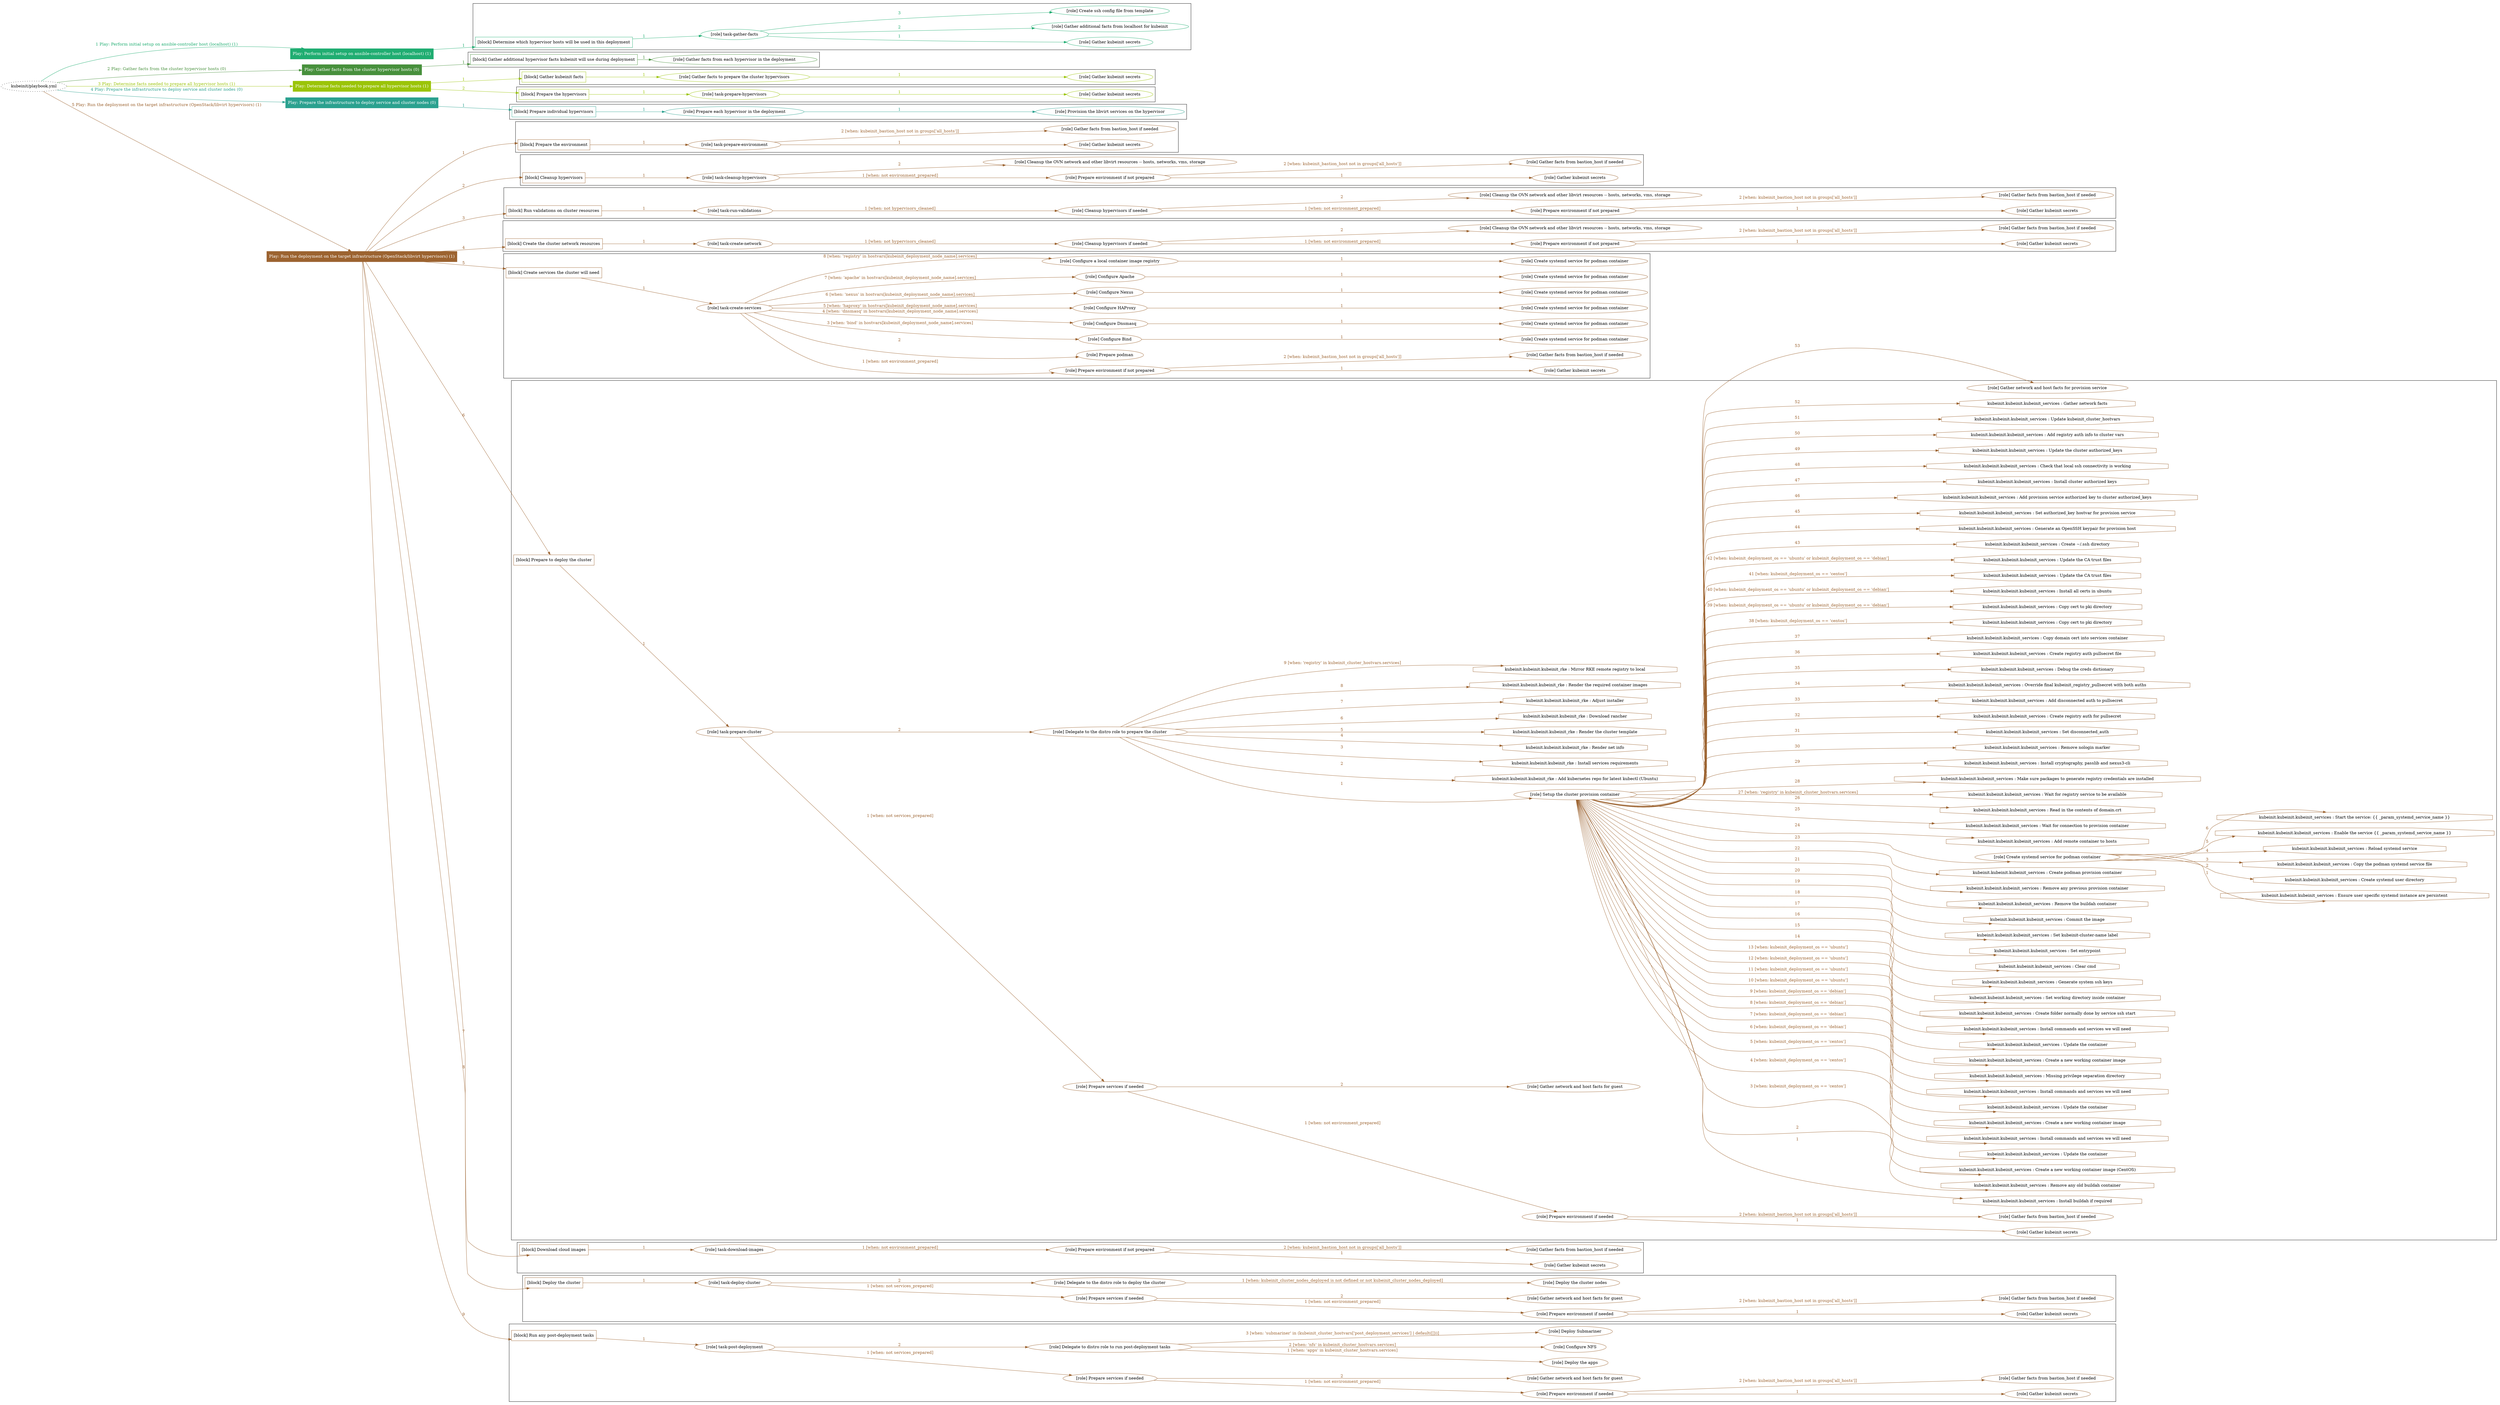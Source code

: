 digraph {
	graph [concentrate=true ordering=in rankdir=LR ratio=fill]
	edge [esep=5 sep=10]
	"kubeinit/playbook.yml" [URL="/home/runner/work/kubeinit/kubeinit/kubeinit/playbook.yml" id=playbook_47c14283 style=dotted]
	"kubeinit/playbook.yml" -> play_22616ba8 [label="1 Play: Perform initial setup on ansible-controller host (localhost) (1)" color="#1fad71" fontcolor="#1fad71" id=edge_play_22616ba8 labeltooltip="1 Play: Perform initial setup on ansible-controller host (localhost) (1)" tooltip="1 Play: Perform initial setup on ansible-controller host (localhost) (1)"]
	subgraph "Play: Perform initial setup on ansible-controller host (localhost) (1)" {
		play_22616ba8 [label="Play: Perform initial setup on ansible-controller host (localhost) (1)" URL="/home/runner/work/kubeinit/kubeinit/kubeinit/playbook.yml" color="#1fad71" fontcolor="#ffffff" id=play_22616ba8 shape=box style=filled tooltip=localhost]
		play_22616ba8 -> block_a306f5c3 [label=1 color="#1fad71" fontcolor="#1fad71" id=edge_block_a306f5c3 labeltooltip=1 tooltip=1]
		subgraph cluster_block_a306f5c3 {
			block_a306f5c3 [label="[block] Determine which hypervisor hosts will be used in this deployment" URL="/home/runner/work/kubeinit/kubeinit/kubeinit/playbook.yml" color="#1fad71" id=block_a306f5c3 labeltooltip="Determine which hypervisor hosts will be used in this deployment" shape=box tooltip="Determine which hypervisor hosts will be used in this deployment"]
			block_a306f5c3 -> role_ed4daa19 [label="1 " color="#1fad71" fontcolor="#1fad71" id=edge_role_ed4daa19 labeltooltip="1 " tooltip="1 "]
			subgraph "task-gather-facts" {
				role_ed4daa19 [label="[role] task-gather-facts" URL="/home/runner/work/kubeinit/kubeinit/kubeinit/playbook.yml" color="#1fad71" id=role_ed4daa19 tooltip="task-gather-facts"]
				role_ed4daa19 -> role_0a6825ae [label="1 " color="#1fad71" fontcolor="#1fad71" id=edge_role_0a6825ae labeltooltip="1 " tooltip="1 "]
				subgraph "Gather kubeinit secrets" {
					role_0a6825ae [label="[role] Gather kubeinit secrets" URL="/home/runner/.ansible/collections/ansible_collections/kubeinit/kubeinit/roles/kubeinit_prepare/tasks/build_hypervisors_group.yml" color="#1fad71" id=role_0a6825ae tooltip="Gather kubeinit secrets"]
				}
				role_ed4daa19 -> role_4677b3a5 [label="2 " color="#1fad71" fontcolor="#1fad71" id=edge_role_4677b3a5 labeltooltip="2 " tooltip="2 "]
				subgraph "Gather additional facts from localhost for kubeinit" {
					role_4677b3a5 [label="[role] Gather additional facts from localhost for kubeinit" URL="/home/runner/.ansible/collections/ansible_collections/kubeinit/kubeinit/roles/kubeinit_prepare/tasks/build_hypervisors_group.yml" color="#1fad71" id=role_4677b3a5 tooltip="Gather additional facts from localhost for kubeinit"]
				}
				role_ed4daa19 -> role_5901929a [label="3 " color="#1fad71" fontcolor="#1fad71" id=edge_role_5901929a labeltooltip="3 " tooltip="3 "]
				subgraph "Create ssh config file from template" {
					role_5901929a [label="[role] Create ssh config file from template" URL="/home/runner/.ansible/collections/ansible_collections/kubeinit/kubeinit/roles/kubeinit_prepare/tasks/build_hypervisors_group.yml" color="#1fad71" id=role_5901929a tooltip="Create ssh config file from template"]
				}
			}
		}
	}
	"kubeinit/playbook.yml" -> play_89bb22b2 [label="2 Play: Gather facts from the cluster hypervisor hosts (0)" color="#47903c" fontcolor="#47903c" id=edge_play_89bb22b2 labeltooltip="2 Play: Gather facts from the cluster hypervisor hosts (0)" tooltip="2 Play: Gather facts from the cluster hypervisor hosts (0)"]
	subgraph "Play: Gather facts from the cluster hypervisor hosts (0)" {
		play_89bb22b2 [label="Play: Gather facts from the cluster hypervisor hosts (0)" URL="/home/runner/work/kubeinit/kubeinit/kubeinit/playbook.yml" color="#47903c" fontcolor="#ffffff" id=play_89bb22b2 shape=box style=filled tooltip="Play: Gather facts from the cluster hypervisor hosts (0)"]
		play_89bb22b2 -> block_9e339774 [label=1 color="#47903c" fontcolor="#47903c" id=edge_block_9e339774 labeltooltip=1 tooltip=1]
		subgraph cluster_block_9e339774 {
			block_9e339774 [label="[block] Gather additional hypervisor facts kubeinit will use during deployment" URL="/home/runner/work/kubeinit/kubeinit/kubeinit/playbook.yml" color="#47903c" id=block_9e339774 labeltooltip="Gather additional hypervisor facts kubeinit will use during deployment" shape=box tooltip="Gather additional hypervisor facts kubeinit will use during deployment"]
			block_9e339774 -> role_cde7c19e [label="1 " color="#47903c" fontcolor="#47903c" id=edge_role_cde7c19e labeltooltip="1 " tooltip="1 "]
			subgraph "Gather facts from each hypervisor in the deployment" {
				role_cde7c19e [label="[role] Gather facts from each hypervisor in the deployment" URL="/home/runner/work/kubeinit/kubeinit/kubeinit/playbook.yml" color="#47903c" id=role_cde7c19e tooltip="Gather facts from each hypervisor in the deployment"]
			}
		}
	}
	"kubeinit/playbook.yml" -> play_26db82e7 [label="3 Play: Determine facts needed to prepare all hypervisor hosts (1)" color="#9bc408" fontcolor="#9bc408" id=edge_play_26db82e7 labeltooltip="3 Play: Determine facts needed to prepare all hypervisor hosts (1)" tooltip="3 Play: Determine facts needed to prepare all hypervisor hosts (1)"]
	subgraph "Play: Determine facts needed to prepare all hypervisor hosts (1)" {
		play_26db82e7 [label="Play: Determine facts needed to prepare all hypervisor hosts (1)" URL="/home/runner/work/kubeinit/kubeinit/kubeinit/playbook.yml" color="#9bc408" fontcolor="#ffffff" id=play_26db82e7 shape=box style=filled tooltip=localhost]
		play_26db82e7 -> block_cf42a65e [label=1 color="#9bc408" fontcolor="#9bc408" id=edge_block_cf42a65e labeltooltip=1 tooltip=1]
		subgraph cluster_block_cf42a65e {
			block_cf42a65e [label="[block] Gather kubeinit facts" URL="/home/runner/work/kubeinit/kubeinit/kubeinit/playbook.yml" color="#9bc408" id=block_cf42a65e labeltooltip="Gather kubeinit facts" shape=box tooltip="Gather kubeinit facts"]
			block_cf42a65e -> role_b745a012 [label="1 " color="#9bc408" fontcolor="#9bc408" id=edge_role_b745a012 labeltooltip="1 " tooltip="1 "]
			subgraph "Gather facts to prepare the cluster hypervisors" {
				role_b745a012 [label="[role] Gather facts to prepare the cluster hypervisors" URL="/home/runner/work/kubeinit/kubeinit/kubeinit/playbook.yml" color="#9bc408" id=role_b745a012 tooltip="Gather facts to prepare the cluster hypervisors"]
				role_b745a012 -> role_3bd7a071 [label="1 " color="#9bc408" fontcolor="#9bc408" id=edge_role_3bd7a071 labeltooltip="1 " tooltip="1 "]
				subgraph "Gather kubeinit secrets" {
					role_3bd7a071 [label="[role] Gather kubeinit secrets" URL="/home/runner/.ansible/collections/ansible_collections/kubeinit/kubeinit/roles/kubeinit_prepare/tasks/gather_kubeinit_facts.yml" color="#9bc408" id=role_3bd7a071 tooltip="Gather kubeinit secrets"]
				}
			}
		}
		play_26db82e7 -> block_96e9af6b [label=2 color="#9bc408" fontcolor="#9bc408" id=edge_block_96e9af6b labeltooltip=2 tooltip=2]
		subgraph cluster_block_96e9af6b {
			block_96e9af6b [label="[block] Prepare the hypervisors" URL="/home/runner/work/kubeinit/kubeinit/kubeinit/playbook.yml" color="#9bc408" id=block_96e9af6b labeltooltip="Prepare the hypervisors" shape=box tooltip="Prepare the hypervisors"]
			block_96e9af6b -> role_9d320b3f [label="1 " color="#9bc408" fontcolor="#9bc408" id=edge_role_9d320b3f labeltooltip="1 " tooltip="1 "]
			subgraph "task-prepare-hypervisors" {
				role_9d320b3f [label="[role] task-prepare-hypervisors" URL="/home/runner/work/kubeinit/kubeinit/kubeinit/playbook.yml" color="#9bc408" id=role_9d320b3f tooltip="task-prepare-hypervisors"]
				role_9d320b3f -> role_097426de [label="1 " color="#9bc408" fontcolor="#9bc408" id=edge_role_097426de labeltooltip="1 " tooltip="1 "]
				subgraph "Gather kubeinit secrets" {
					role_097426de [label="[role] Gather kubeinit secrets" URL="/home/runner/.ansible/collections/ansible_collections/kubeinit/kubeinit/roles/kubeinit_prepare/tasks/gather_kubeinit_facts.yml" color="#9bc408" id=role_097426de tooltip="Gather kubeinit secrets"]
				}
			}
		}
	}
	"kubeinit/playbook.yml" -> play_7b4327e7 [label="4 Play: Prepare the infrastructure to deploy service and cluster nodes (0)" color="#2ba18f" fontcolor="#2ba18f" id=edge_play_7b4327e7 labeltooltip="4 Play: Prepare the infrastructure to deploy service and cluster nodes (0)" tooltip="4 Play: Prepare the infrastructure to deploy service and cluster nodes (0)"]
	subgraph "Play: Prepare the infrastructure to deploy service and cluster nodes (0)" {
		play_7b4327e7 [label="Play: Prepare the infrastructure to deploy service and cluster nodes (0)" URL="/home/runner/work/kubeinit/kubeinit/kubeinit/playbook.yml" color="#2ba18f" fontcolor="#ffffff" id=play_7b4327e7 shape=box style=filled tooltip="Play: Prepare the infrastructure to deploy service and cluster nodes (0)"]
		play_7b4327e7 -> block_7b57ad0c [label=1 color="#2ba18f" fontcolor="#2ba18f" id=edge_block_7b57ad0c labeltooltip=1 tooltip=1]
		subgraph cluster_block_7b57ad0c {
			block_7b57ad0c [label="[block] Prepare individual hypervisors" URL="/home/runner/work/kubeinit/kubeinit/kubeinit/playbook.yml" color="#2ba18f" id=block_7b57ad0c labeltooltip="Prepare individual hypervisors" shape=box tooltip="Prepare individual hypervisors"]
			block_7b57ad0c -> role_7fb67fde [label="1 " color="#2ba18f" fontcolor="#2ba18f" id=edge_role_7fb67fde labeltooltip="1 " tooltip="1 "]
			subgraph "Prepare each hypervisor in the deployment" {
				role_7fb67fde [label="[role] Prepare each hypervisor in the deployment" URL="/home/runner/work/kubeinit/kubeinit/kubeinit/playbook.yml" color="#2ba18f" id=role_7fb67fde tooltip="Prepare each hypervisor in the deployment"]
				role_7fb67fde -> role_39cf3ea2 [label="1 " color="#2ba18f" fontcolor="#2ba18f" id=edge_role_39cf3ea2 labeltooltip="1 " tooltip="1 "]
				subgraph "Provision the libvirt services on the hypervisor" {
					role_39cf3ea2 [label="[role] Provision the libvirt services on the hypervisor" URL="/home/runner/.ansible/collections/ansible_collections/kubeinit/kubeinit/roles/kubeinit_prepare/tasks/prepare_hypervisor.yml" color="#2ba18f" id=role_39cf3ea2 tooltip="Provision the libvirt services on the hypervisor"]
				}
			}
		}
	}
	"kubeinit/playbook.yml" -> play_36dc2d72 [label="5 Play: Run the deployment on the target infrastructure (OpenStack/libvirt hypervisors) (1)" color="#9c6330" fontcolor="#9c6330" id=edge_play_36dc2d72 labeltooltip="5 Play: Run the deployment on the target infrastructure (OpenStack/libvirt hypervisors) (1)" tooltip="5 Play: Run the deployment on the target infrastructure (OpenStack/libvirt hypervisors) (1)"]
	subgraph "Play: Run the deployment on the target infrastructure (OpenStack/libvirt hypervisors) (1)" {
		play_36dc2d72 [label="Play: Run the deployment on the target infrastructure (OpenStack/libvirt hypervisors) (1)" URL="/home/runner/work/kubeinit/kubeinit/kubeinit/playbook.yml" color="#9c6330" fontcolor="#ffffff" id=play_36dc2d72 shape=box style=filled tooltip=localhost]
		play_36dc2d72 -> block_29acf553 [label=1 color="#9c6330" fontcolor="#9c6330" id=edge_block_29acf553 labeltooltip=1 tooltip=1]
		subgraph cluster_block_29acf553 {
			block_29acf553 [label="[block] Prepare the environment" URL="/home/runner/work/kubeinit/kubeinit/kubeinit/playbook.yml" color="#9c6330" id=block_29acf553 labeltooltip="Prepare the environment" shape=box tooltip="Prepare the environment"]
			block_29acf553 -> role_56749691 [label="1 " color="#9c6330" fontcolor="#9c6330" id=edge_role_56749691 labeltooltip="1 " tooltip="1 "]
			subgraph "task-prepare-environment" {
				role_56749691 [label="[role] task-prepare-environment" URL="/home/runner/work/kubeinit/kubeinit/kubeinit/playbook.yml" color="#9c6330" id=role_56749691 tooltip="task-prepare-environment"]
				role_56749691 -> role_d86acce5 [label="1 " color="#9c6330" fontcolor="#9c6330" id=edge_role_d86acce5 labeltooltip="1 " tooltip="1 "]
				subgraph "Gather kubeinit secrets" {
					role_d86acce5 [label="[role] Gather kubeinit secrets" URL="/home/runner/.ansible/collections/ansible_collections/kubeinit/kubeinit/roles/kubeinit_prepare/tasks/gather_kubeinit_facts.yml" color="#9c6330" id=role_d86acce5 tooltip="Gather kubeinit secrets"]
				}
				role_56749691 -> role_f5a78691 [label="2 [when: kubeinit_bastion_host not in groups['all_hosts']]" color="#9c6330" fontcolor="#9c6330" id=edge_role_f5a78691 labeltooltip="2 [when: kubeinit_bastion_host not in groups['all_hosts']]" tooltip="2 [when: kubeinit_bastion_host not in groups['all_hosts']]"]
				subgraph "Gather facts from bastion_host if needed" {
					role_f5a78691 [label="[role] Gather facts from bastion_host if needed" URL="/home/runner/.ansible/collections/ansible_collections/kubeinit/kubeinit/roles/kubeinit_prepare/tasks/main.yml" color="#9c6330" id=role_f5a78691 tooltip="Gather facts from bastion_host if needed"]
				}
			}
		}
		play_36dc2d72 -> block_2c15dbb4 [label=2 color="#9c6330" fontcolor="#9c6330" id=edge_block_2c15dbb4 labeltooltip=2 tooltip=2]
		subgraph cluster_block_2c15dbb4 {
			block_2c15dbb4 [label="[block] Cleanup hypervisors" URL="/home/runner/work/kubeinit/kubeinit/kubeinit/playbook.yml" color="#9c6330" id=block_2c15dbb4 labeltooltip="Cleanup hypervisors" shape=box tooltip="Cleanup hypervisors"]
			block_2c15dbb4 -> role_8a1682d3 [label="1 " color="#9c6330" fontcolor="#9c6330" id=edge_role_8a1682d3 labeltooltip="1 " tooltip="1 "]
			subgraph "task-cleanup-hypervisors" {
				role_8a1682d3 [label="[role] task-cleanup-hypervisors" URL="/home/runner/work/kubeinit/kubeinit/kubeinit/playbook.yml" color="#9c6330" id=role_8a1682d3 tooltip="task-cleanup-hypervisors"]
				role_8a1682d3 -> role_eaeffd65 [label="1 [when: not environment_prepared]" color="#9c6330" fontcolor="#9c6330" id=edge_role_eaeffd65 labeltooltip="1 [when: not environment_prepared]" tooltip="1 [when: not environment_prepared]"]
				subgraph "Prepare environment if not prepared" {
					role_eaeffd65 [label="[role] Prepare environment if not prepared" URL="/home/runner/.ansible/collections/ansible_collections/kubeinit/kubeinit/roles/kubeinit_libvirt/tasks/cleanup_hypervisors.yml" color="#9c6330" id=role_eaeffd65 tooltip="Prepare environment if not prepared"]
					role_eaeffd65 -> role_edc92fcc [label="1 " color="#9c6330" fontcolor="#9c6330" id=edge_role_edc92fcc labeltooltip="1 " tooltip="1 "]
					subgraph "Gather kubeinit secrets" {
						role_edc92fcc [label="[role] Gather kubeinit secrets" URL="/home/runner/.ansible/collections/ansible_collections/kubeinit/kubeinit/roles/kubeinit_prepare/tasks/gather_kubeinit_facts.yml" color="#9c6330" id=role_edc92fcc tooltip="Gather kubeinit secrets"]
					}
					role_eaeffd65 -> role_124660be [label="2 [when: kubeinit_bastion_host not in groups['all_hosts']]" color="#9c6330" fontcolor="#9c6330" id=edge_role_124660be labeltooltip="2 [when: kubeinit_bastion_host not in groups['all_hosts']]" tooltip="2 [when: kubeinit_bastion_host not in groups['all_hosts']]"]
					subgraph "Gather facts from bastion_host if needed" {
						role_124660be [label="[role] Gather facts from bastion_host if needed" URL="/home/runner/.ansible/collections/ansible_collections/kubeinit/kubeinit/roles/kubeinit_prepare/tasks/main.yml" color="#9c6330" id=role_124660be tooltip="Gather facts from bastion_host if needed"]
					}
				}
				role_8a1682d3 -> role_d1d8eda1 [label="2 " color="#9c6330" fontcolor="#9c6330" id=edge_role_d1d8eda1 labeltooltip="2 " tooltip="2 "]
				subgraph "Cleanup the OVN network and other libvirt resources -- hosts, networks, vms, storage" {
					role_d1d8eda1 [label="[role] Cleanup the OVN network and other libvirt resources -- hosts, networks, vms, storage" URL="/home/runner/.ansible/collections/ansible_collections/kubeinit/kubeinit/roles/kubeinit_libvirt/tasks/cleanup_hypervisors.yml" color="#9c6330" id=role_d1d8eda1 tooltip="Cleanup the OVN network and other libvirt resources -- hosts, networks, vms, storage"]
				}
			}
		}
		play_36dc2d72 -> block_4c5f4d81 [label=3 color="#9c6330" fontcolor="#9c6330" id=edge_block_4c5f4d81 labeltooltip=3 tooltip=3]
		subgraph cluster_block_4c5f4d81 {
			block_4c5f4d81 [label="[block] Run validations on cluster resources" URL="/home/runner/work/kubeinit/kubeinit/kubeinit/playbook.yml" color="#9c6330" id=block_4c5f4d81 labeltooltip="Run validations on cluster resources" shape=box tooltip="Run validations on cluster resources"]
			block_4c5f4d81 -> role_d5bc882f [label="1 " color="#9c6330" fontcolor="#9c6330" id=edge_role_d5bc882f labeltooltip="1 " tooltip="1 "]
			subgraph "task-run-validations" {
				role_d5bc882f [label="[role] task-run-validations" URL="/home/runner/work/kubeinit/kubeinit/kubeinit/playbook.yml" color="#9c6330" id=role_d5bc882f tooltip="task-run-validations"]
				role_d5bc882f -> role_f8d2f565 [label="1 [when: not hypervisors_cleaned]" color="#9c6330" fontcolor="#9c6330" id=edge_role_f8d2f565 labeltooltip="1 [when: not hypervisors_cleaned]" tooltip="1 [when: not hypervisors_cleaned]"]
				subgraph "Cleanup hypervisors if needed" {
					role_f8d2f565 [label="[role] Cleanup hypervisors if needed" URL="/home/runner/.ansible/collections/ansible_collections/kubeinit/kubeinit/roles/kubeinit_validations/tasks/main.yml" color="#9c6330" id=role_f8d2f565 tooltip="Cleanup hypervisors if needed"]
					role_f8d2f565 -> role_6efa50b9 [label="1 [when: not environment_prepared]" color="#9c6330" fontcolor="#9c6330" id=edge_role_6efa50b9 labeltooltip="1 [when: not environment_prepared]" tooltip="1 [when: not environment_prepared]"]
					subgraph "Prepare environment if not prepared" {
						role_6efa50b9 [label="[role] Prepare environment if not prepared" URL="/home/runner/.ansible/collections/ansible_collections/kubeinit/kubeinit/roles/kubeinit_libvirt/tasks/cleanup_hypervisors.yml" color="#9c6330" id=role_6efa50b9 tooltip="Prepare environment if not prepared"]
						role_6efa50b9 -> role_3f17ff8c [label="1 " color="#9c6330" fontcolor="#9c6330" id=edge_role_3f17ff8c labeltooltip="1 " tooltip="1 "]
						subgraph "Gather kubeinit secrets" {
							role_3f17ff8c [label="[role] Gather kubeinit secrets" URL="/home/runner/.ansible/collections/ansible_collections/kubeinit/kubeinit/roles/kubeinit_prepare/tasks/gather_kubeinit_facts.yml" color="#9c6330" id=role_3f17ff8c tooltip="Gather kubeinit secrets"]
						}
						role_6efa50b9 -> role_8ea9fbb7 [label="2 [when: kubeinit_bastion_host not in groups['all_hosts']]" color="#9c6330" fontcolor="#9c6330" id=edge_role_8ea9fbb7 labeltooltip="2 [when: kubeinit_bastion_host not in groups['all_hosts']]" tooltip="2 [when: kubeinit_bastion_host not in groups['all_hosts']]"]
						subgraph "Gather facts from bastion_host if needed" {
							role_8ea9fbb7 [label="[role] Gather facts from bastion_host if needed" URL="/home/runner/.ansible/collections/ansible_collections/kubeinit/kubeinit/roles/kubeinit_prepare/tasks/main.yml" color="#9c6330" id=role_8ea9fbb7 tooltip="Gather facts from bastion_host if needed"]
						}
					}
					role_f8d2f565 -> role_d65ca071 [label="2 " color="#9c6330" fontcolor="#9c6330" id=edge_role_d65ca071 labeltooltip="2 " tooltip="2 "]
					subgraph "Cleanup the OVN network and other libvirt resources -- hosts, networks, vms, storage" {
						role_d65ca071 [label="[role] Cleanup the OVN network and other libvirt resources -- hosts, networks, vms, storage" URL="/home/runner/.ansible/collections/ansible_collections/kubeinit/kubeinit/roles/kubeinit_libvirt/tasks/cleanup_hypervisors.yml" color="#9c6330" id=role_d65ca071 tooltip="Cleanup the OVN network and other libvirt resources -- hosts, networks, vms, storage"]
					}
				}
			}
		}
		play_36dc2d72 -> block_dde74dc6 [label=4 color="#9c6330" fontcolor="#9c6330" id=edge_block_dde74dc6 labeltooltip=4 tooltip=4]
		subgraph cluster_block_dde74dc6 {
			block_dde74dc6 [label="[block] Create the cluster network resources" URL="/home/runner/work/kubeinit/kubeinit/kubeinit/playbook.yml" color="#9c6330" id=block_dde74dc6 labeltooltip="Create the cluster network resources" shape=box tooltip="Create the cluster network resources"]
			block_dde74dc6 -> role_4ed56605 [label="1 " color="#9c6330" fontcolor="#9c6330" id=edge_role_4ed56605 labeltooltip="1 " tooltip="1 "]
			subgraph "task-create-network" {
				role_4ed56605 [label="[role] task-create-network" URL="/home/runner/work/kubeinit/kubeinit/kubeinit/playbook.yml" color="#9c6330" id=role_4ed56605 tooltip="task-create-network"]
				role_4ed56605 -> role_6546d083 [label="1 [when: not hypervisors_cleaned]" color="#9c6330" fontcolor="#9c6330" id=edge_role_6546d083 labeltooltip="1 [when: not hypervisors_cleaned]" tooltip="1 [when: not hypervisors_cleaned]"]
				subgraph "Cleanup hypervisors if needed" {
					role_6546d083 [label="[role] Cleanup hypervisors if needed" URL="/home/runner/.ansible/collections/ansible_collections/kubeinit/kubeinit/roles/kubeinit_libvirt/tasks/create_network.yml" color="#9c6330" id=role_6546d083 tooltip="Cleanup hypervisors if needed"]
					role_6546d083 -> role_e1f8ec3e [label="1 [when: not environment_prepared]" color="#9c6330" fontcolor="#9c6330" id=edge_role_e1f8ec3e labeltooltip="1 [when: not environment_prepared]" tooltip="1 [when: not environment_prepared]"]
					subgraph "Prepare environment if not prepared" {
						role_e1f8ec3e [label="[role] Prepare environment if not prepared" URL="/home/runner/.ansible/collections/ansible_collections/kubeinit/kubeinit/roles/kubeinit_libvirt/tasks/cleanup_hypervisors.yml" color="#9c6330" id=role_e1f8ec3e tooltip="Prepare environment if not prepared"]
						role_e1f8ec3e -> role_0aeb3025 [label="1 " color="#9c6330" fontcolor="#9c6330" id=edge_role_0aeb3025 labeltooltip="1 " tooltip="1 "]
						subgraph "Gather kubeinit secrets" {
							role_0aeb3025 [label="[role] Gather kubeinit secrets" URL="/home/runner/.ansible/collections/ansible_collections/kubeinit/kubeinit/roles/kubeinit_prepare/tasks/gather_kubeinit_facts.yml" color="#9c6330" id=role_0aeb3025 tooltip="Gather kubeinit secrets"]
						}
						role_e1f8ec3e -> role_d8ef14fb [label="2 [when: kubeinit_bastion_host not in groups['all_hosts']]" color="#9c6330" fontcolor="#9c6330" id=edge_role_d8ef14fb labeltooltip="2 [when: kubeinit_bastion_host not in groups['all_hosts']]" tooltip="2 [when: kubeinit_bastion_host not in groups['all_hosts']]"]
						subgraph "Gather facts from bastion_host if needed" {
							role_d8ef14fb [label="[role] Gather facts from bastion_host if needed" URL="/home/runner/.ansible/collections/ansible_collections/kubeinit/kubeinit/roles/kubeinit_prepare/tasks/main.yml" color="#9c6330" id=role_d8ef14fb tooltip="Gather facts from bastion_host if needed"]
						}
					}
					role_6546d083 -> role_3bba669e [label="2 " color="#9c6330" fontcolor="#9c6330" id=edge_role_3bba669e labeltooltip="2 " tooltip="2 "]
					subgraph "Cleanup the OVN network and other libvirt resources -- hosts, networks, vms, storage" {
						role_3bba669e [label="[role] Cleanup the OVN network and other libvirt resources -- hosts, networks, vms, storage" URL="/home/runner/.ansible/collections/ansible_collections/kubeinit/kubeinit/roles/kubeinit_libvirt/tasks/cleanup_hypervisors.yml" color="#9c6330" id=role_3bba669e tooltip="Cleanup the OVN network and other libvirt resources -- hosts, networks, vms, storage"]
					}
				}
			}
		}
		play_36dc2d72 -> block_e66447cc [label=5 color="#9c6330" fontcolor="#9c6330" id=edge_block_e66447cc labeltooltip=5 tooltip=5]
		subgraph cluster_block_e66447cc {
			block_e66447cc [label="[block] Create services the cluster will need" URL="/home/runner/work/kubeinit/kubeinit/kubeinit/playbook.yml" color="#9c6330" id=block_e66447cc labeltooltip="Create services the cluster will need" shape=box tooltip="Create services the cluster will need"]
			block_e66447cc -> role_c310c243 [label="1 " color="#9c6330" fontcolor="#9c6330" id=edge_role_c310c243 labeltooltip="1 " tooltip="1 "]
			subgraph "task-create-services" {
				role_c310c243 [label="[role] task-create-services" URL="/home/runner/work/kubeinit/kubeinit/kubeinit/playbook.yml" color="#9c6330" id=role_c310c243 tooltip="task-create-services"]
				role_c310c243 -> role_bb5dc988 [label="1 [when: not environment_prepared]" color="#9c6330" fontcolor="#9c6330" id=edge_role_bb5dc988 labeltooltip="1 [when: not environment_prepared]" tooltip="1 [when: not environment_prepared]"]
				subgraph "Prepare environment if not prepared" {
					role_bb5dc988 [label="[role] Prepare environment if not prepared" URL="/home/runner/.ansible/collections/ansible_collections/kubeinit/kubeinit/roles/kubeinit_services/tasks/main.yml" color="#9c6330" id=role_bb5dc988 tooltip="Prepare environment if not prepared"]
					role_bb5dc988 -> role_be622e42 [label="1 " color="#9c6330" fontcolor="#9c6330" id=edge_role_be622e42 labeltooltip="1 " tooltip="1 "]
					subgraph "Gather kubeinit secrets" {
						role_be622e42 [label="[role] Gather kubeinit secrets" URL="/home/runner/.ansible/collections/ansible_collections/kubeinit/kubeinit/roles/kubeinit_prepare/tasks/gather_kubeinit_facts.yml" color="#9c6330" id=role_be622e42 tooltip="Gather kubeinit secrets"]
					}
					role_bb5dc988 -> role_1c4d2a63 [label="2 [when: kubeinit_bastion_host not in groups['all_hosts']]" color="#9c6330" fontcolor="#9c6330" id=edge_role_1c4d2a63 labeltooltip="2 [when: kubeinit_bastion_host not in groups['all_hosts']]" tooltip="2 [when: kubeinit_bastion_host not in groups['all_hosts']]"]
					subgraph "Gather facts from bastion_host if needed" {
						role_1c4d2a63 [label="[role] Gather facts from bastion_host if needed" URL="/home/runner/.ansible/collections/ansible_collections/kubeinit/kubeinit/roles/kubeinit_prepare/tasks/main.yml" color="#9c6330" id=role_1c4d2a63 tooltip="Gather facts from bastion_host if needed"]
					}
				}
				role_c310c243 -> role_ff7554e8 [label="2 " color="#9c6330" fontcolor="#9c6330" id=edge_role_ff7554e8 labeltooltip="2 " tooltip="2 "]
				subgraph "Prepare podman" {
					role_ff7554e8 [label="[role] Prepare podman" URL="/home/runner/.ansible/collections/ansible_collections/kubeinit/kubeinit/roles/kubeinit_services/tasks/00_create_service_pod.yml" color="#9c6330" id=role_ff7554e8 tooltip="Prepare podman"]
				}
				role_c310c243 -> role_737b27e5 [label="3 [when: 'bind' in hostvars[kubeinit_deployment_node_name].services]" color="#9c6330" fontcolor="#9c6330" id=edge_role_737b27e5 labeltooltip="3 [when: 'bind' in hostvars[kubeinit_deployment_node_name].services]" tooltip="3 [when: 'bind' in hostvars[kubeinit_deployment_node_name].services]"]
				subgraph "Configure Bind" {
					role_737b27e5 [label="[role] Configure Bind" URL="/home/runner/.ansible/collections/ansible_collections/kubeinit/kubeinit/roles/kubeinit_services/tasks/start_services_containers.yml" color="#9c6330" id=role_737b27e5 tooltip="Configure Bind"]
					role_737b27e5 -> role_0d61b981 [label="1 " color="#9c6330" fontcolor="#9c6330" id=edge_role_0d61b981 labeltooltip="1 " tooltip="1 "]
					subgraph "Create systemd service for podman container" {
						role_0d61b981 [label="[role] Create systemd service for podman container" URL="/home/runner/.ansible/collections/ansible_collections/kubeinit/kubeinit/roles/kubeinit_bind/tasks/main.yml" color="#9c6330" id=role_0d61b981 tooltip="Create systemd service for podman container"]
					}
				}
				role_c310c243 -> role_5585812f [label="4 [when: 'dnsmasq' in hostvars[kubeinit_deployment_node_name].services]" color="#9c6330" fontcolor="#9c6330" id=edge_role_5585812f labeltooltip="4 [when: 'dnsmasq' in hostvars[kubeinit_deployment_node_name].services]" tooltip="4 [when: 'dnsmasq' in hostvars[kubeinit_deployment_node_name].services]"]
				subgraph "Configure Dnsmasq" {
					role_5585812f [label="[role] Configure Dnsmasq" URL="/home/runner/.ansible/collections/ansible_collections/kubeinit/kubeinit/roles/kubeinit_services/tasks/start_services_containers.yml" color="#9c6330" id=role_5585812f tooltip="Configure Dnsmasq"]
					role_5585812f -> role_a0db2433 [label="1 " color="#9c6330" fontcolor="#9c6330" id=edge_role_a0db2433 labeltooltip="1 " tooltip="1 "]
					subgraph "Create systemd service for podman container" {
						role_a0db2433 [label="[role] Create systemd service for podman container" URL="/home/runner/.ansible/collections/ansible_collections/kubeinit/kubeinit/roles/kubeinit_dnsmasq/tasks/main.yml" color="#9c6330" id=role_a0db2433 tooltip="Create systemd service for podman container"]
					}
				}
				role_c310c243 -> role_d13d0f9f [label="5 [when: 'haproxy' in hostvars[kubeinit_deployment_node_name].services]" color="#9c6330" fontcolor="#9c6330" id=edge_role_d13d0f9f labeltooltip="5 [when: 'haproxy' in hostvars[kubeinit_deployment_node_name].services]" tooltip="5 [when: 'haproxy' in hostvars[kubeinit_deployment_node_name].services]"]
				subgraph "Configure HAProxy" {
					role_d13d0f9f [label="[role] Configure HAProxy" URL="/home/runner/.ansible/collections/ansible_collections/kubeinit/kubeinit/roles/kubeinit_services/tasks/start_services_containers.yml" color="#9c6330" id=role_d13d0f9f tooltip="Configure HAProxy"]
					role_d13d0f9f -> role_cb3edbde [label="1 " color="#9c6330" fontcolor="#9c6330" id=edge_role_cb3edbde labeltooltip="1 " tooltip="1 "]
					subgraph "Create systemd service for podman container" {
						role_cb3edbde [label="[role] Create systemd service for podman container" URL="/home/runner/.ansible/collections/ansible_collections/kubeinit/kubeinit/roles/kubeinit_haproxy/tasks/main.yml" color="#9c6330" id=role_cb3edbde tooltip="Create systemd service for podman container"]
					}
				}
				role_c310c243 -> role_ffaafb04 [label="6 [when: 'nexus' in hostvars[kubeinit_deployment_node_name].services]" color="#9c6330" fontcolor="#9c6330" id=edge_role_ffaafb04 labeltooltip="6 [when: 'nexus' in hostvars[kubeinit_deployment_node_name].services]" tooltip="6 [when: 'nexus' in hostvars[kubeinit_deployment_node_name].services]"]
				subgraph "Configure Nexus" {
					role_ffaafb04 [label="[role] Configure Nexus" URL="/home/runner/.ansible/collections/ansible_collections/kubeinit/kubeinit/roles/kubeinit_services/tasks/start_services_containers.yml" color="#9c6330" id=role_ffaafb04 tooltip="Configure Nexus"]
					role_ffaafb04 -> role_31962472 [label="1 " color="#9c6330" fontcolor="#9c6330" id=edge_role_31962472 labeltooltip="1 " tooltip="1 "]
					subgraph "Create systemd service for podman container" {
						role_31962472 [label="[role] Create systemd service for podman container" URL="/home/runner/.ansible/collections/ansible_collections/kubeinit/kubeinit/roles/kubeinit_nexus/tasks/main.yml" color="#9c6330" id=role_31962472 tooltip="Create systemd service for podman container"]
					}
				}
				role_c310c243 -> role_30186dcc [label="7 [when: 'apache' in hostvars[kubeinit_deployment_node_name].services]" color="#9c6330" fontcolor="#9c6330" id=edge_role_30186dcc labeltooltip="7 [when: 'apache' in hostvars[kubeinit_deployment_node_name].services]" tooltip="7 [when: 'apache' in hostvars[kubeinit_deployment_node_name].services]"]
				subgraph "Configure Apache" {
					role_30186dcc [label="[role] Configure Apache" URL="/home/runner/.ansible/collections/ansible_collections/kubeinit/kubeinit/roles/kubeinit_services/tasks/start_services_containers.yml" color="#9c6330" id=role_30186dcc tooltip="Configure Apache"]
					role_30186dcc -> role_ff63de95 [label="1 " color="#9c6330" fontcolor="#9c6330" id=edge_role_ff63de95 labeltooltip="1 " tooltip="1 "]
					subgraph "Create systemd service for podman container" {
						role_ff63de95 [label="[role] Create systemd service for podman container" URL="/home/runner/.ansible/collections/ansible_collections/kubeinit/kubeinit/roles/kubeinit_apache/tasks/main.yml" color="#9c6330" id=role_ff63de95 tooltip="Create systemd service for podman container"]
					}
				}
				role_c310c243 -> role_d078005a [label="8 [when: 'registry' in hostvars[kubeinit_deployment_node_name].services]" color="#9c6330" fontcolor="#9c6330" id=edge_role_d078005a labeltooltip="8 [when: 'registry' in hostvars[kubeinit_deployment_node_name].services]" tooltip="8 [when: 'registry' in hostvars[kubeinit_deployment_node_name].services]"]
				subgraph "Configure a local container image registry" {
					role_d078005a [label="[role] Configure a local container image registry" URL="/home/runner/.ansible/collections/ansible_collections/kubeinit/kubeinit/roles/kubeinit_services/tasks/start_services_containers.yml" color="#9c6330" id=role_d078005a tooltip="Configure a local container image registry"]
					role_d078005a -> role_7a0535ef [label="1 " color="#9c6330" fontcolor="#9c6330" id=edge_role_7a0535ef labeltooltip="1 " tooltip="1 "]
					subgraph "Create systemd service for podman container" {
						role_7a0535ef [label="[role] Create systemd service for podman container" URL="/home/runner/.ansible/collections/ansible_collections/kubeinit/kubeinit/roles/kubeinit_registry/tasks/main.yml" color="#9c6330" id=role_7a0535ef tooltip="Create systemd service for podman container"]
					}
				}
			}
		}
		play_36dc2d72 -> block_66f404b1 [label=6 color="#9c6330" fontcolor="#9c6330" id=edge_block_66f404b1 labeltooltip=6 tooltip=6]
		subgraph cluster_block_66f404b1 {
			block_66f404b1 [label="[block] Prepare to deploy the cluster" URL="/home/runner/work/kubeinit/kubeinit/kubeinit/playbook.yml" color="#9c6330" id=block_66f404b1 labeltooltip="Prepare to deploy the cluster" shape=box tooltip="Prepare to deploy the cluster"]
			block_66f404b1 -> role_e4f9472e [label="1 " color="#9c6330" fontcolor="#9c6330" id=edge_role_e4f9472e labeltooltip="1 " tooltip="1 "]
			subgraph "task-prepare-cluster" {
				role_e4f9472e [label="[role] task-prepare-cluster" URL="/home/runner/work/kubeinit/kubeinit/kubeinit/playbook.yml" color="#9c6330" id=role_e4f9472e tooltip="task-prepare-cluster"]
				role_e4f9472e -> role_b68b1d04 [label="1 [when: not services_prepared]" color="#9c6330" fontcolor="#9c6330" id=edge_role_b68b1d04 labeltooltip="1 [when: not services_prepared]" tooltip="1 [when: not services_prepared]"]
				subgraph "Prepare services if needed" {
					role_b68b1d04 [label="[role] Prepare services if needed" URL="/home/runner/.ansible/collections/ansible_collections/kubeinit/kubeinit/roles/kubeinit_prepare/tasks/prepare_cluster.yml" color="#9c6330" id=role_b68b1d04 tooltip="Prepare services if needed"]
					role_b68b1d04 -> role_7e2ac35b [label="1 [when: not environment_prepared]" color="#9c6330" fontcolor="#9c6330" id=edge_role_7e2ac35b labeltooltip="1 [when: not environment_prepared]" tooltip="1 [when: not environment_prepared]"]
					subgraph "Prepare environment if needed" {
						role_7e2ac35b [label="[role] Prepare environment if needed" URL="/home/runner/.ansible/collections/ansible_collections/kubeinit/kubeinit/roles/kubeinit_services/tasks/prepare_services.yml" color="#9c6330" id=role_7e2ac35b tooltip="Prepare environment if needed"]
						role_7e2ac35b -> role_7fcd7947 [label="1 " color="#9c6330" fontcolor="#9c6330" id=edge_role_7fcd7947 labeltooltip="1 " tooltip="1 "]
						subgraph "Gather kubeinit secrets" {
							role_7fcd7947 [label="[role] Gather kubeinit secrets" URL="/home/runner/.ansible/collections/ansible_collections/kubeinit/kubeinit/roles/kubeinit_prepare/tasks/gather_kubeinit_facts.yml" color="#9c6330" id=role_7fcd7947 tooltip="Gather kubeinit secrets"]
						}
						role_7e2ac35b -> role_4728d1b1 [label="2 [when: kubeinit_bastion_host not in groups['all_hosts']]" color="#9c6330" fontcolor="#9c6330" id=edge_role_4728d1b1 labeltooltip="2 [when: kubeinit_bastion_host not in groups['all_hosts']]" tooltip="2 [when: kubeinit_bastion_host not in groups['all_hosts']]"]
						subgraph "Gather facts from bastion_host if needed" {
							role_4728d1b1 [label="[role] Gather facts from bastion_host if needed" URL="/home/runner/.ansible/collections/ansible_collections/kubeinit/kubeinit/roles/kubeinit_prepare/tasks/main.yml" color="#9c6330" id=role_4728d1b1 tooltip="Gather facts from bastion_host if needed"]
						}
					}
					role_b68b1d04 -> role_13d6e861 [label="2 " color="#9c6330" fontcolor="#9c6330" id=edge_role_13d6e861 labeltooltip="2 " tooltip="2 "]
					subgraph "Gather network and host facts for guest" {
						role_13d6e861 [label="[role] Gather network and host facts for guest" URL="/home/runner/.ansible/collections/ansible_collections/kubeinit/kubeinit/roles/kubeinit_services/tasks/prepare_services.yml" color="#9c6330" id=role_13d6e861 tooltip="Gather network and host facts for guest"]
					}
				}
				role_e4f9472e -> role_1ac0697d [label="2 " color="#9c6330" fontcolor="#9c6330" id=edge_role_1ac0697d labeltooltip="2 " tooltip="2 "]
				subgraph "Delegate to the distro role to prepare the cluster" {
					role_1ac0697d [label="[role] Delegate to the distro role to prepare the cluster" URL="/home/runner/.ansible/collections/ansible_collections/kubeinit/kubeinit/roles/kubeinit_prepare/tasks/prepare_cluster.yml" color="#9c6330" id=role_1ac0697d tooltip="Delegate to the distro role to prepare the cluster"]
					role_1ac0697d -> role_82f5fbf3 [label="1 " color="#9c6330" fontcolor="#9c6330" id=edge_role_82f5fbf3 labeltooltip="1 " tooltip="1 "]
					subgraph "Setup the cluster provision container" {
						role_82f5fbf3 [label="[role] Setup the cluster provision container" URL="/home/runner/.ansible/collections/ansible_collections/kubeinit/kubeinit/roles/kubeinit_rke/tasks/prepare_cluster.yml" color="#9c6330" id=role_82f5fbf3 tooltip="Setup the cluster provision container"]
						task_54c2f35b [label="kubeinit.kubeinit.kubeinit_services : Install buildah if required" URL="/home/runner/.ansible/collections/ansible_collections/kubeinit/kubeinit/roles/kubeinit_services/tasks/create_provision_container.yml" color="#9c6330" id=task_54c2f35b shape=octagon tooltip="kubeinit.kubeinit.kubeinit_services : Install buildah if required"]
						role_82f5fbf3 -> task_54c2f35b [label="1 " color="#9c6330" fontcolor="#9c6330" id=edge_task_54c2f35b labeltooltip="1 " tooltip="1 "]
						task_4aeb3957 [label="kubeinit.kubeinit.kubeinit_services : Remove any old buildah container" URL="/home/runner/.ansible/collections/ansible_collections/kubeinit/kubeinit/roles/kubeinit_services/tasks/create_provision_container.yml" color="#9c6330" id=task_4aeb3957 shape=octagon tooltip="kubeinit.kubeinit.kubeinit_services : Remove any old buildah container"]
						role_82f5fbf3 -> task_4aeb3957 [label="2 " color="#9c6330" fontcolor="#9c6330" id=edge_task_4aeb3957 labeltooltip="2 " tooltip="2 "]
						task_1d893f6f [label="kubeinit.kubeinit.kubeinit_services : Create a new working container image (CentOS)" URL="/home/runner/.ansible/collections/ansible_collections/kubeinit/kubeinit/roles/kubeinit_services/tasks/create_provision_container.yml" color="#9c6330" id=task_1d893f6f shape=octagon tooltip="kubeinit.kubeinit.kubeinit_services : Create a new working container image (CentOS)"]
						role_82f5fbf3 -> task_1d893f6f [label="3 [when: kubeinit_deployment_os == 'centos']" color="#9c6330" fontcolor="#9c6330" id=edge_task_1d893f6f labeltooltip="3 [when: kubeinit_deployment_os == 'centos']" tooltip="3 [when: kubeinit_deployment_os == 'centos']"]
						task_46959e65 [label="kubeinit.kubeinit.kubeinit_services : Update the container" URL="/home/runner/.ansible/collections/ansible_collections/kubeinit/kubeinit/roles/kubeinit_services/tasks/create_provision_container.yml" color="#9c6330" id=task_46959e65 shape=octagon tooltip="kubeinit.kubeinit.kubeinit_services : Update the container"]
						role_82f5fbf3 -> task_46959e65 [label="4 [when: kubeinit_deployment_os == 'centos']" color="#9c6330" fontcolor="#9c6330" id=edge_task_46959e65 labeltooltip="4 [when: kubeinit_deployment_os == 'centos']" tooltip="4 [when: kubeinit_deployment_os == 'centos']"]
						task_a87bbebb [label="kubeinit.kubeinit.kubeinit_services : Install commands and services we will need" URL="/home/runner/.ansible/collections/ansible_collections/kubeinit/kubeinit/roles/kubeinit_services/tasks/create_provision_container.yml" color="#9c6330" id=task_a87bbebb shape=octagon tooltip="kubeinit.kubeinit.kubeinit_services : Install commands and services we will need"]
						role_82f5fbf3 -> task_a87bbebb [label="5 [when: kubeinit_deployment_os == 'centos']" color="#9c6330" fontcolor="#9c6330" id=edge_task_a87bbebb labeltooltip="5 [when: kubeinit_deployment_os == 'centos']" tooltip="5 [when: kubeinit_deployment_os == 'centos']"]
						task_5a19c3a9 [label="kubeinit.kubeinit.kubeinit_services : Create a new working container image" URL="/home/runner/.ansible/collections/ansible_collections/kubeinit/kubeinit/roles/kubeinit_services/tasks/create_provision_container.yml" color="#9c6330" id=task_5a19c3a9 shape=octagon tooltip="kubeinit.kubeinit.kubeinit_services : Create a new working container image"]
						role_82f5fbf3 -> task_5a19c3a9 [label="6 [when: kubeinit_deployment_os == 'debian']" color="#9c6330" fontcolor="#9c6330" id=edge_task_5a19c3a9 labeltooltip="6 [when: kubeinit_deployment_os == 'debian']" tooltip="6 [when: kubeinit_deployment_os == 'debian']"]
						task_2ed3b2a2 [label="kubeinit.kubeinit.kubeinit_services : Update the container" URL="/home/runner/.ansible/collections/ansible_collections/kubeinit/kubeinit/roles/kubeinit_services/tasks/create_provision_container.yml" color="#9c6330" id=task_2ed3b2a2 shape=octagon tooltip="kubeinit.kubeinit.kubeinit_services : Update the container"]
						role_82f5fbf3 -> task_2ed3b2a2 [label="7 [when: kubeinit_deployment_os == 'debian']" color="#9c6330" fontcolor="#9c6330" id=edge_task_2ed3b2a2 labeltooltip="7 [when: kubeinit_deployment_os == 'debian']" tooltip="7 [when: kubeinit_deployment_os == 'debian']"]
						task_3a5a83ab [label="kubeinit.kubeinit.kubeinit_services : Install commands and services we will need" URL="/home/runner/.ansible/collections/ansible_collections/kubeinit/kubeinit/roles/kubeinit_services/tasks/create_provision_container.yml" color="#9c6330" id=task_3a5a83ab shape=octagon tooltip="kubeinit.kubeinit.kubeinit_services : Install commands and services we will need"]
						role_82f5fbf3 -> task_3a5a83ab [label="8 [when: kubeinit_deployment_os == 'debian']" color="#9c6330" fontcolor="#9c6330" id=edge_task_3a5a83ab labeltooltip="8 [when: kubeinit_deployment_os == 'debian']" tooltip="8 [when: kubeinit_deployment_os == 'debian']"]
						task_eb19ed43 [label="kubeinit.kubeinit.kubeinit_services : Missing privilege separation directory" URL="/home/runner/.ansible/collections/ansible_collections/kubeinit/kubeinit/roles/kubeinit_services/tasks/create_provision_container.yml" color="#9c6330" id=task_eb19ed43 shape=octagon tooltip="kubeinit.kubeinit.kubeinit_services : Missing privilege separation directory"]
						role_82f5fbf3 -> task_eb19ed43 [label="9 [when: kubeinit_deployment_os == 'debian']" color="#9c6330" fontcolor="#9c6330" id=edge_task_eb19ed43 labeltooltip="9 [when: kubeinit_deployment_os == 'debian']" tooltip="9 [when: kubeinit_deployment_os == 'debian']"]
						task_876ba844 [label="kubeinit.kubeinit.kubeinit_services : Create a new working container image" URL="/home/runner/.ansible/collections/ansible_collections/kubeinit/kubeinit/roles/kubeinit_services/tasks/create_provision_container.yml" color="#9c6330" id=task_876ba844 shape=octagon tooltip="kubeinit.kubeinit.kubeinit_services : Create a new working container image"]
						role_82f5fbf3 -> task_876ba844 [label="10 [when: kubeinit_deployment_os == 'ubuntu']" color="#9c6330" fontcolor="#9c6330" id=edge_task_876ba844 labeltooltip="10 [when: kubeinit_deployment_os == 'ubuntu']" tooltip="10 [when: kubeinit_deployment_os == 'ubuntu']"]
						task_982c52ff [label="kubeinit.kubeinit.kubeinit_services : Update the container" URL="/home/runner/.ansible/collections/ansible_collections/kubeinit/kubeinit/roles/kubeinit_services/tasks/create_provision_container.yml" color="#9c6330" id=task_982c52ff shape=octagon tooltip="kubeinit.kubeinit.kubeinit_services : Update the container"]
						role_82f5fbf3 -> task_982c52ff [label="11 [when: kubeinit_deployment_os == 'ubuntu']" color="#9c6330" fontcolor="#9c6330" id=edge_task_982c52ff labeltooltip="11 [when: kubeinit_deployment_os == 'ubuntu']" tooltip="11 [when: kubeinit_deployment_os == 'ubuntu']"]
						task_e8a94832 [label="kubeinit.kubeinit.kubeinit_services : Install commands and services we will need" URL="/home/runner/.ansible/collections/ansible_collections/kubeinit/kubeinit/roles/kubeinit_services/tasks/create_provision_container.yml" color="#9c6330" id=task_e8a94832 shape=octagon tooltip="kubeinit.kubeinit.kubeinit_services : Install commands and services we will need"]
						role_82f5fbf3 -> task_e8a94832 [label="12 [when: kubeinit_deployment_os == 'ubuntu']" color="#9c6330" fontcolor="#9c6330" id=edge_task_e8a94832 labeltooltip="12 [when: kubeinit_deployment_os == 'ubuntu']" tooltip="12 [when: kubeinit_deployment_os == 'ubuntu']"]
						task_749bd16a [label="kubeinit.kubeinit.kubeinit_services : Create folder normally done by service ssh start" URL="/home/runner/.ansible/collections/ansible_collections/kubeinit/kubeinit/roles/kubeinit_services/tasks/create_provision_container.yml" color="#9c6330" id=task_749bd16a shape=octagon tooltip="kubeinit.kubeinit.kubeinit_services : Create folder normally done by service ssh start"]
						role_82f5fbf3 -> task_749bd16a [label="13 [when: kubeinit_deployment_os == 'ubuntu']" color="#9c6330" fontcolor="#9c6330" id=edge_task_749bd16a labeltooltip="13 [when: kubeinit_deployment_os == 'ubuntu']" tooltip="13 [when: kubeinit_deployment_os == 'ubuntu']"]
						task_c459aa55 [label="kubeinit.kubeinit.kubeinit_services : Set working directory inside container" URL="/home/runner/.ansible/collections/ansible_collections/kubeinit/kubeinit/roles/kubeinit_services/tasks/create_provision_container.yml" color="#9c6330" id=task_c459aa55 shape=octagon tooltip="kubeinit.kubeinit.kubeinit_services : Set working directory inside container"]
						role_82f5fbf3 -> task_c459aa55 [label="14 " color="#9c6330" fontcolor="#9c6330" id=edge_task_c459aa55 labeltooltip="14 " tooltip="14 "]
						task_ed94de04 [label="kubeinit.kubeinit.kubeinit_services : Generate system ssh keys" URL="/home/runner/.ansible/collections/ansible_collections/kubeinit/kubeinit/roles/kubeinit_services/tasks/create_provision_container.yml" color="#9c6330" id=task_ed94de04 shape=octagon tooltip="kubeinit.kubeinit.kubeinit_services : Generate system ssh keys"]
						role_82f5fbf3 -> task_ed94de04 [label="15 " color="#9c6330" fontcolor="#9c6330" id=edge_task_ed94de04 labeltooltip="15 " tooltip="15 "]
						task_0bba267d [label="kubeinit.kubeinit.kubeinit_services : Clear cmd" URL="/home/runner/.ansible/collections/ansible_collections/kubeinit/kubeinit/roles/kubeinit_services/tasks/create_provision_container.yml" color="#9c6330" id=task_0bba267d shape=octagon tooltip="kubeinit.kubeinit.kubeinit_services : Clear cmd"]
						role_82f5fbf3 -> task_0bba267d [label="16 " color="#9c6330" fontcolor="#9c6330" id=edge_task_0bba267d labeltooltip="16 " tooltip="16 "]
						task_88b3e9a1 [label="kubeinit.kubeinit.kubeinit_services : Set entrypoint" URL="/home/runner/.ansible/collections/ansible_collections/kubeinit/kubeinit/roles/kubeinit_services/tasks/create_provision_container.yml" color="#9c6330" id=task_88b3e9a1 shape=octagon tooltip="kubeinit.kubeinit.kubeinit_services : Set entrypoint"]
						role_82f5fbf3 -> task_88b3e9a1 [label="17 " color="#9c6330" fontcolor="#9c6330" id=edge_task_88b3e9a1 labeltooltip="17 " tooltip="17 "]
						task_fbb6f706 [label="kubeinit.kubeinit.kubeinit_services : Set kubeinit-cluster-name label" URL="/home/runner/.ansible/collections/ansible_collections/kubeinit/kubeinit/roles/kubeinit_services/tasks/create_provision_container.yml" color="#9c6330" id=task_fbb6f706 shape=octagon tooltip="kubeinit.kubeinit.kubeinit_services : Set kubeinit-cluster-name label"]
						role_82f5fbf3 -> task_fbb6f706 [label="18 " color="#9c6330" fontcolor="#9c6330" id=edge_task_fbb6f706 labeltooltip="18 " tooltip="18 "]
						task_af81fcf2 [label="kubeinit.kubeinit.kubeinit_services : Commit the image" URL="/home/runner/.ansible/collections/ansible_collections/kubeinit/kubeinit/roles/kubeinit_services/tasks/create_provision_container.yml" color="#9c6330" id=task_af81fcf2 shape=octagon tooltip="kubeinit.kubeinit.kubeinit_services : Commit the image"]
						role_82f5fbf3 -> task_af81fcf2 [label="19 " color="#9c6330" fontcolor="#9c6330" id=edge_task_af81fcf2 labeltooltip="19 " tooltip="19 "]
						task_d1d1ae61 [label="kubeinit.kubeinit.kubeinit_services : Remove the buildah container" URL="/home/runner/.ansible/collections/ansible_collections/kubeinit/kubeinit/roles/kubeinit_services/tasks/create_provision_container.yml" color="#9c6330" id=task_d1d1ae61 shape=octagon tooltip="kubeinit.kubeinit.kubeinit_services : Remove the buildah container"]
						role_82f5fbf3 -> task_d1d1ae61 [label="20 " color="#9c6330" fontcolor="#9c6330" id=edge_task_d1d1ae61 labeltooltip="20 " tooltip="20 "]
						task_0897b404 [label="kubeinit.kubeinit.kubeinit_services : Remove any previous provision container" URL="/home/runner/.ansible/collections/ansible_collections/kubeinit/kubeinit/roles/kubeinit_services/tasks/create_provision_container.yml" color="#9c6330" id=task_0897b404 shape=octagon tooltip="kubeinit.kubeinit.kubeinit_services : Remove any previous provision container"]
						role_82f5fbf3 -> task_0897b404 [label="21 " color="#9c6330" fontcolor="#9c6330" id=edge_task_0897b404 labeltooltip="21 " tooltip="21 "]
						task_99e13730 [label="kubeinit.kubeinit.kubeinit_services : Create podman provision container" URL="/home/runner/.ansible/collections/ansible_collections/kubeinit/kubeinit/roles/kubeinit_services/tasks/create_provision_container.yml" color="#9c6330" id=task_99e13730 shape=octagon tooltip="kubeinit.kubeinit.kubeinit_services : Create podman provision container"]
						role_82f5fbf3 -> task_99e13730 [label="22 " color="#9c6330" fontcolor="#9c6330" id=edge_task_99e13730 labeltooltip="22 " tooltip="22 "]
						role_82f5fbf3 -> role_ac949351 [label="23 " color="#9c6330" fontcolor="#9c6330" id=edge_role_ac949351 labeltooltip="23 " tooltip="23 "]
						subgraph "Create systemd service for podman container" {
							role_ac949351 [label="[role] Create systemd service for podman container" URL="/home/runner/.ansible/collections/ansible_collections/kubeinit/kubeinit/roles/kubeinit_services/tasks/create_provision_container.yml" color="#9c6330" id=role_ac949351 tooltip="Create systemd service for podman container"]
							task_0d1dc069 [label="kubeinit.kubeinit.kubeinit_services : Ensure user specific systemd instance are persistent" URL="/home/runner/.ansible/collections/ansible_collections/kubeinit/kubeinit/roles/kubeinit_services/tasks/create_managed_service.yml" color="#9c6330" id=task_0d1dc069 shape=octagon tooltip="kubeinit.kubeinit.kubeinit_services : Ensure user specific systemd instance are persistent"]
							role_ac949351 -> task_0d1dc069 [label="1 " color="#9c6330" fontcolor="#9c6330" id=edge_task_0d1dc069 labeltooltip="1 " tooltip="1 "]
							task_c7c1e8aa [label="kubeinit.kubeinit.kubeinit_services : Create systemd user directory" URL="/home/runner/.ansible/collections/ansible_collections/kubeinit/kubeinit/roles/kubeinit_services/tasks/create_managed_service.yml" color="#9c6330" id=task_c7c1e8aa shape=octagon tooltip="kubeinit.kubeinit.kubeinit_services : Create systemd user directory"]
							role_ac949351 -> task_c7c1e8aa [label="2 " color="#9c6330" fontcolor="#9c6330" id=edge_task_c7c1e8aa labeltooltip="2 " tooltip="2 "]
							task_314ba314 [label="kubeinit.kubeinit.kubeinit_services : Copy the podman systemd service file" URL="/home/runner/.ansible/collections/ansible_collections/kubeinit/kubeinit/roles/kubeinit_services/tasks/create_managed_service.yml" color="#9c6330" id=task_314ba314 shape=octagon tooltip="kubeinit.kubeinit.kubeinit_services : Copy the podman systemd service file"]
							role_ac949351 -> task_314ba314 [label="3 " color="#9c6330" fontcolor="#9c6330" id=edge_task_314ba314 labeltooltip="3 " tooltip="3 "]
							task_8a09793f [label="kubeinit.kubeinit.kubeinit_services : Reload systemd service" URL="/home/runner/.ansible/collections/ansible_collections/kubeinit/kubeinit/roles/kubeinit_services/tasks/create_managed_service.yml" color="#9c6330" id=task_8a09793f shape=octagon tooltip="kubeinit.kubeinit.kubeinit_services : Reload systemd service"]
							role_ac949351 -> task_8a09793f [label="4 " color="#9c6330" fontcolor="#9c6330" id=edge_task_8a09793f labeltooltip="4 " tooltip="4 "]
							task_f6b6e7d8 [label="kubeinit.kubeinit.kubeinit_services : Enable the service {{ _param_systemd_service_name }}" URL="/home/runner/.ansible/collections/ansible_collections/kubeinit/kubeinit/roles/kubeinit_services/tasks/create_managed_service.yml" color="#9c6330" id=task_f6b6e7d8 shape=octagon tooltip="kubeinit.kubeinit.kubeinit_services : Enable the service {{ _param_systemd_service_name }}"]
							role_ac949351 -> task_f6b6e7d8 [label="5 " color="#9c6330" fontcolor="#9c6330" id=edge_task_f6b6e7d8 labeltooltip="5 " tooltip="5 "]
							task_6287af8c [label="kubeinit.kubeinit.kubeinit_services : Start the service: {{ _param_systemd_service_name }}" URL="/home/runner/.ansible/collections/ansible_collections/kubeinit/kubeinit/roles/kubeinit_services/tasks/create_managed_service.yml" color="#9c6330" id=task_6287af8c shape=octagon tooltip="kubeinit.kubeinit.kubeinit_services : Start the service: {{ _param_systemd_service_name }}"]
							role_ac949351 -> task_6287af8c [label="6 " color="#9c6330" fontcolor="#9c6330" id=edge_task_6287af8c labeltooltip="6 " tooltip="6 "]
						}
						task_b219ed68 [label="kubeinit.kubeinit.kubeinit_services : Add remote container to hosts" URL="/home/runner/.ansible/collections/ansible_collections/kubeinit/kubeinit/roles/kubeinit_services/tasks/create_provision_container.yml" color="#9c6330" id=task_b219ed68 shape=octagon tooltip="kubeinit.kubeinit.kubeinit_services : Add remote container to hosts"]
						role_82f5fbf3 -> task_b219ed68 [label="24 " color="#9c6330" fontcolor="#9c6330" id=edge_task_b219ed68 labeltooltip="24 " tooltip="24 "]
						task_a4c574d0 [label="kubeinit.kubeinit.kubeinit_services : Wait for connection to provision container" URL="/home/runner/.ansible/collections/ansible_collections/kubeinit/kubeinit/roles/kubeinit_services/tasks/create_provision_container.yml" color="#9c6330" id=task_a4c574d0 shape=octagon tooltip="kubeinit.kubeinit.kubeinit_services : Wait for connection to provision container"]
						role_82f5fbf3 -> task_a4c574d0 [label="25 " color="#9c6330" fontcolor="#9c6330" id=edge_task_a4c574d0 labeltooltip="25 " tooltip="25 "]
						task_6e24adce [label="kubeinit.kubeinit.kubeinit_services : Read in the contents of domain.crt" URL="/home/runner/.ansible/collections/ansible_collections/kubeinit/kubeinit/roles/kubeinit_services/tasks/create_provision_container.yml" color="#9c6330" id=task_6e24adce shape=octagon tooltip="kubeinit.kubeinit.kubeinit_services : Read in the contents of domain.crt"]
						role_82f5fbf3 -> task_6e24adce [label="26 " color="#9c6330" fontcolor="#9c6330" id=edge_task_6e24adce labeltooltip="26 " tooltip="26 "]
						task_5b9f9964 [label="kubeinit.kubeinit.kubeinit_services : Wait for registry service to be available" URL="/home/runner/.ansible/collections/ansible_collections/kubeinit/kubeinit/roles/kubeinit_services/tasks/create_provision_container.yml" color="#9c6330" id=task_5b9f9964 shape=octagon tooltip="kubeinit.kubeinit.kubeinit_services : Wait for registry service to be available"]
						role_82f5fbf3 -> task_5b9f9964 [label="27 [when: 'registry' in kubeinit_cluster_hostvars.services]" color="#9c6330" fontcolor="#9c6330" id=edge_task_5b9f9964 labeltooltip="27 [when: 'registry' in kubeinit_cluster_hostvars.services]" tooltip="27 [when: 'registry' in kubeinit_cluster_hostvars.services]"]
						task_ab708e68 [label="kubeinit.kubeinit.kubeinit_services : Make sure packages to generate registry credentials are installed" URL="/home/runner/.ansible/collections/ansible_collections/kubeinit/kubeinit/roles/kubeinit_services/tasks/create_provision_container.yml" color="#9c6330" id=task_ab708e68 shape=octagon tooltip="kubeinit.kubeinit.kubeinit_services : Make sure packages to generate registry credentials are installed"]
						role_82f5fbf3 -> task_ab708e68 [label="28 " color="#9c6330" fontcolor="#9c6330" id=edge_task_ab708e68 labeltooltip="28 " tooltip="28 "]
						task_db81212f [label="kubeinit.kubeinit.kubeinit_services : Install cryptography, passlib and nexus3-cli" URL="/home/runner/.ansible/collections/ansible_collections/kubeinit/kubeinit/roles/kubeinit_services/tasks/create_provision_container.yml" color="#9c6330" id=task_db81212f shape=octagon tooltip="kubeinit.kubeinit.kubeinit_services : Install cryptography, passlib and nexus3-cli"]
						role_82f5fbf3 -> task_db81212f [label="29 " color="#9c6330" fontcolor="#9c6330" id=edge_task_db81212f labeltooltip="29 " tooltip="29 "]
						task_8be9e5ee [label="kubeinit.kubeinit.kubeinit_services : Remove nologin marker" URL="/home/runner/.ansible/collections/ansible_collections/kubeinit/kubeinit/roles/kubeinit_services/tasks/create_provision_container.yml" color="#9c6330" id=task_8be9e5ee shape=octagon tooltip="kubeinit.kubeinit.kubeinit_services : Remove nologin marker"]
						role_82f5fbf3 -> task_8be9e5ee [label="30 " color="#9c6330" fontcolor="#9c6330" id=edge_task_8be9e5ee labeltooltip="30 " tooltip="30 "]
						task_4b02584b [label="kubeinit.kubeinit.kubeinit_services : Set disconnected_auth" URL="/home/runner/.ansible/collections/ansible_collections/kubeinit/kubeinit/roles/kubeinit_services/tasks/create_provision_container.yml" color="#9c6330" id=task_4b02584b shape=octagon tooltip="kubeinit.kubeinit.kubeinit_services : Set disconnected_auth"]
						role_82f5fbf3 -> task_4b02584b [label="31 " color="#9c6330" fontcolor="#9c6330" id=edge_task_4b02584b labeltooltip="31 " tooltip="31 "]
						task_0f622986 [label="kubeinit.kubeinit.kubeinit_services : Create registry auth for pullsecret" URL="/home/runner/.ansible/collections/ansible_collections/kubeinit/kubeinit/roles/kubeinit_services/tasks/create_provision_container.yml" color="#9c6330" id=task_0f622986 shape=octagon tooltip="kubeinit.kubeinit.kubeinit_services : Create registry auth for pullsecret"]
						role_82f5fbf3 -> task_0f622986 [label="32 " color="#9c6330" fontcolor="#9c6330" id=edge_task_0f622986 labeltooltip="32 " tooltip="32 "]
						task_d79f29b6 [label="kubeinit.kubeinit.kubeinit_services : Add disconnected auth to pullsecret" URL="/home/runner/.ansible/collections/ansible_collections/kubeinit/kubeinit/roles/kubeinit_services/tasks/create_provision_container.yml" color="#9c6330" id=task_d79f29b6 shape=octagon tooltip="kubeinit.kubeinit.kubeinit_services : Add disconnected auth to pullsecret"]
						role_82f5fbf3 -> task_d79f29b6 [label="33 " color="#9c6330" fontcolor="#9c6330" id=edge_task_d79f29b6 labeltooltip="33 " tooltip="33 "]
						task_ebbed09f [label="kubeinit.kubeinit.kubeinit_services : Override final kubeinit_registry_pullsecret with both auths" URL="/home/runner/.ansible/collections/ansible_collections/kubeinit/kubeinit/roles/kubeinit_services/tasks/create_provision_container.yml" color="#9c6330" id=task_ebbed09f shape=octagon tooltip="kubeinit.kubeinit.kubeinit_services : Override final kubeinit_registry_pullsecret with both auths"]
						role_82f5fbf3 -> task_ebbed09f [label="34 " color="#9c6330" fontcolor="#9c6330" id=edge_task_ebbed09f labeltooltip="34 " tooltip="34 "]
						task_fee38393 [label="kubeinit.kubeinit.kubeinit_services : Debug the creds dictionary" URL="/home/runner/.ansible/collections/ansible_collections/kubeinit/kubeinit/roles/kubeinit_services/tasks/create_provision_container.yml" color="#9c6330" id=task_fee38393 shape=octagon tooltip="kubeinit.kubeinit.kubeinit_services : Debug the creds dictionary"]
						role_82f5fbf3 -> task_fee38393 [label="35 " color="#9c6330" fontcolor="#9c6330" id=edge_task_fee38393 labeltooltip="35 " tooltip="35 "]
						task_6e8aabed [label="kubeinit.kubeinit.kubeinit_services : Create registry auth pullsecret file" URL="/home/runner/.ansible/collections/ansible_collections/kubeinit/kubeinit/roles/kubeinit_services/tasks/create_provision_container.yml" color="#9c6330" id=task_6e8aabed shape=octagon tooltip="kubeinit.kubeinit.kubeinit_services : Create registry auth pullsecret file"]
						role_82f5fbf3 -> task_6e8aabed [label="36 " color="#9c6330" fontcolor="#9c6330" id=edge_task_6e8aabed labeltooltip="36 " tooltip="36 "]
						task_287e0e4a [label="kubeinit.kubeinit.kubeinit_services : Copy domain cert into services container" URL="/home/runner/.ansible/collections/ansible_collections/kubeinit/kubeinit/roles/kubeinit_services/tasks/create_provision_container.yml" color="#9c6330" id=task_287e0e4a shape=octagon tooltip="kubeinit.kubeinit.kubeinit_services : Copy domain cert into services container"]
						role_82f5fbf3 -> task_287e0e4a [label="37 " color="#9c6330" fontcolor="#9c6330" id=edge_task_287e0e4a labeltooltip="37 " tooltip="37 "]
						task_776b249c [label="kubeinit.kubeinit.kubeinit_services : Copy cert to pki directory" URL="/home/runner/.ansible/collections/ansible_collections/kubeinit/kubeinit/roles/kubeinit_services/tasks/create_provision_container.yml" color="#9c6330" id=task_776b249c shape=octagon tooltip="kubeinit.kubeinit.kubeinit_services : Copy cert to pki directory"]
						role_82f5fbf3 -> task_776b249c [label="38 [when: kubeinit_deployment_os == 'centos']" color="#9c6330" fontcolor="#9c6330" id=edge_task_776b249c labeltooltip="38 [when: kubeinit_deployment_os == 'centos']" tooltip="38 [when: kubeinit_deployment_os == 'centos']"]
						task_5fa85d5f [label="kubeinit.kubeinit.kubeinit_services : Copy cert to pki directory" URL="/home/runner/.ansible/collections/ansible_collections/kubeinit/kubeinit/roles/kubeinit_services/tasks/create_provision_container.yml" color="#9c6330" id=task_5fa85d5f shape=octagon tooltip="kubeinit.kubeinit.kubeinit_services : Copy cert to pki directory"]
						role_82f5fbf3 -> task_5fa85d5f [label="39 [when: kubeinit_deployment_os == 'ubuntu' or kubeinit_deployment_os == 'debian']" color="#9c6330" fontcolor="#9c6330" id=edge_task_5fa85d5f labeltooltip="39 [when: kubeinit_deployment_os == 'ubuntu' or kubeinit_deployment_os == 'debian']" tooltip="39 [when: kubeinit_deployment_os == 'ubuntu' or kubeinit_deployment_os == 'debian']"]
						task_95e31e49 [label="kubeinit.kubeinit.kubeinit_services : Install all certs in ubuntu" URL="/home/runner/.ansible/collections/ansible_collections/kubeinit/kubeinit/roles/kubeinit_services/tasks/create_provision_container.yml" color="#9c6330" id=task_95e31e49 shape=octagon tooltip="kubeinit.kubeinit.kubeinit_services : Install all certs in ubuntu"]
						role_82f5fbf3 -> task_95e31e49 [label="40 [when: kubeinit_deployment_os == 'ubuntu' or kubeinit_deployment_os == 'debian']" color="#9c6330" fontcolor="#9c6330" id=edge_task_95e31e49 labeltooltip="40 [when: kubeinit_deployment_os == 'ubuntu' or kubeinit_deployment_os == 'debian']" tooltip="40 [when: kubeinit_deployment_os == 'ubuntu' or kubeinit_deployment_os == 'debian']"]
						task_665c9bb2 [label="kubeinit.kubeinit.kubeinit_services : Update the CA trust files" URL="/home/runner/.ansible/collections/ansible_collections/kubeinit/kubeinit/roles/kubeinit_services/tasks/create_provision_container.yml" color="#9c6330" id=task_665c9bb2 shape=octagon tooltip="kubeinit.kubeinit.kubeinit_services : Update the CA trust files"]
						role_82f5fbf3 -> task_665c9bb2 [label="41 [when: kubeinit_deployment_os == 'centos']" color="#9c6330" fontcolor="#9c6330" id=edge_task_665c9bb2 labeltooltip="41 [when: kubeinit_deployment_os == 'centos']" tooltip="41 [when: kubeinit_deployment_os == 'centos']"]
						task_1cd1f16f [label="kubeinit.kubeinit.kubeinit_services : Update the CA trust files" URL="/home/runner/.ansible/collections/ansible_collections/kubeinit/kubeinit/roles/kubeinit_services/tasks/create_provision_container.yml" color="#9c6330" id=task_1cd1f16f shape=octagon tooltip="kubeinit.kubeinit.kubeinit_services : Update the CA trust files"]
						role_82f5fbf3 -> task_1cd1f16f [label="42 [when: kubeinit_deployment_os == 'ubuntu' or kubeinit_deployment_os == 'debian']" color="#9c6330" fontcolor="#9c6330" id=edge_task_1cd1f16f labeltooltip="42 [when: kubeinit_deployment_os == 'ubuntu' or kubeinit_deployment_os == 'debian']" tooltip="42 [when: kubeinit_deployment_os == 'ubuntu' or kubeinit_deployment_os == 'debian']"]
						task_d1cb6861 [label="kubeinit.kubeinit.kubeinit_services : Create ~/.ssh directory" URL="/home/runner/.ansible/collections/ansible_collections/kubeinit/kubeinit/roles/kubeinit_services/tasks/create_provision_container.yml" color="#9c6330" id=task_d1cb6861 shape=octagon tooltip="kubeinit.kubeinit.kubeinit_services : Create ~/.ssh directory"]
						role_82f5fbf3 -> task_d1cb6861 [label="43 " color="#9c6330" fontcolor="#9c6330" id=edge_task_d1cb6861 labeltooltip="43 " tooltip="43 "]
						task_977a5bd5 [label="kubeinit.kubeinit.kubeinit_services : Generate an OpenSSH keypair for provision host" URL="/home/runner/.ansible/collections/ansible_collections/kubeinit/kubeinit/roles/kubeinit_services/tasks/create_provision_container.yml" color="#9c6330" id=task_977a5bd5 shape=octagon tooltip="kubeinit.kubeinit.kubeinit_services : Generate an OpenSSH keypair for provision host"]
						role_82f5fbf3 -> task_977a5bd5 [label="44 " color="#9c6330" fontcolor="#9c6330" id=edge_task_977a5bd5 labeltooltip="44 " tooltip="44 "]
						task_8ec769be [label="kubeinit.kubeinit.kubeinit_services : Set authorized_key hostvar for provision service" URL="/home/runner/.ansible/collections/ansible_collections/kubeinit/kubeinit/roles/kubeinit_services/tasks/create_provision_container.yml" color="#9c6330" id=task_8ec769be shape=octagon tooltip="kubeinit.kubeinit.kubeinit_services : Set authorized_key hostvar for provision service"]
						role_82f5fbf3 -> task_8ec769be [label="45 " color="#9c6330" fontcolor="#9c6330" id=edge_task_8ec769be labeltooltip="45 " tooltip="45 "]
						task_cc6c75eb [label="kubeinit.kubeinit.kubeinit_services : Add provision service authorized key to cluster authorized_keys" URL="/home/runner/.ansible/collections/ansible_collections/kubeinit/kubeinit/roles/kubeinit_services/tasks/create_provision_container.yml" color="#9c6330" id=task_cc6c75eb shape=octagon tooltip="kubeinit.kubeinit.kubeinit_services : Add provision service authorized key to cluster authorized_keys"]
						role_82f5fbf3 -> task_cc6c75eb [label="46 " color="#9c6330" fontcolor="#9c6330" id=edge_task_cc6c75eb labeltooltip="46 " tooltip="46 "]
						task_618e14b0 [label="kubeinit.kubeinit.kubeinit_services : Install cluster authorized keys" URL="/home/runner/.ansible/collections/ansible_collections/kubeinit/kubeinit/roles/kubeinit_services/tasks/create_provision_container.yml" color="#9c6330" id=task_618e14b0 shape=octagon tooltip="kubeinit.kubeinit.kubeinit_services : Install cluster authorized keys"]
						role_82f5fbf3 -> task_618e14b0 [label="47 " color="#9c6330" fontcolor="#9c6330" id=edge_task_618e14b0 labeltooltip="47 " tooltip="47 "]
						task_20635011 [label="kubeinit.kubeinit.kubeinit_services : Check that local ssh connectivity is working" URL="/home/runner/.ansible/collections/ansible_collections/kubeinit/kubeinit/roles/kubeinit_services/tasks/create_provision_container.yml" color="#9c6330" id=task_20635011 shape=octagon tooltip="kubeinit.kubeinit.kubeinit_services : Check that local ssh connectivity is working"]
						role_82f5fbf3 -> task_20635011 [label="48 " color="#9c6330" fontcolor="#9c6330" id=edge_task_20635011 labeltooltip="48 " tooltip="48 "]
						task_a54876b7 [label="kubeinit.kubeinit.kubeinit_services : Update the cluster authorized_keys" URL="/home/runner/.ansible/collections/ansible_collections/kubeinit/kubeinit/roles/kubeinit_services/tasks/create_provision_container.yml" color="#9c6330" id=task_a54876b7 shape=octagon tooltip="kubeinit.kubeinit.kubeinit_services : Update the cluster authorized_keys"]
						role_82f5fbf3 -> task_a54876b7 [label="49 " color="#9c6330" fontcolor="#9c6330" id=edge_task_a54876b7 labeltooltip="49 " tooltip="49 "]
						task_931cfa17 [label="kubeinit.kubeinit.kubeinit_services : Add registry auth info to cluster vars" URL="/home/runner/.ansible/collections/ansible_collections/kubeinit/kubeinit/roles/kubeinit_services/tasks/create_provision_container.yml" color="#9c6330" id=task_931cfa17 shape=octagon tooltip="kubeinit.kubeinit.kubeinit_services : Add registry auth info to cluster vars"]
						role_82f5fbf3 -> task_931cfa17 [label="50 " color="#9c6330" fontcolor="#9c6330" id=edge_task_931cfa17 labeltooltip="50 " tooltip="50 "]
						task_1cd234e4 [label="kubeinit.kubeinit.kubeinit_services : Update kubeinit_cluster_hostvars" URL="/home/runner/.ansible/collections/ansible_collections/kubeinit/kubeinit/roles/kubeinit_services/tasks/create_provision_container.yml" color="#9c6330" id=task_1cd234e4 shape=octagon tooltip="kubeinit.kubeinit.kubeinit_services : Update kubeinit_cluster_hostvars"]
						role_82f5fbf3 -> task_1cd234e4 [label="51 " color="#9c6330" fontcolor="#9c6330" id=edge_task_1cd234e4 labeltooltip="51 " tooltip="51 "]
						task_248952da [label="kubeinit.kubeinit.kubeinit_services : Gather network facts" URL="/home/runner/.ansible/collections/ansible_collections/kubeinit/kubeinit/roles/kubeinit_services/tasks/create_provision_container.yml" color="#9c6330" id=task_248952da shape=octagon tooltip="kubeinit.kubeinit.kubeinit_services : Gather network facts"]
						role_82f5fbf3 -> task_248952da [label="52 " color="#9c6330" fontcolor="#9c6330" id=edge_task_248952da labeltooltip="52 " tooltip="52 "]
						role_82f5fbf3 -> role_594a0c10 [label="53 " color="#9c6330" fontcolor="#9c6330" id=edge_role_594a0c10 labeltooltip="53 " tooltip="53 "]
						subgraph "Gather network and host facts for provision service" {
							role_594a0c10 [label="[role] Gather network and host facts for provision service" URL="/home/runner/.ansible/collections/ansible_collections/kubeinit/kubeinit/roles/kubeinit_services/tasks/create_provision_container.yml" color="#9c6330" id=role_594a0c10 tooltip="Gather network and host facts for provision service"]
						}
					}
					task_fe48b9ec [label="kubeinit.kubeinit.kubeinit_rke : Add kubernetes repo for latest kubectl (Ubuntu)" URL="/home/runner/.ansible/collections/ansible_collections/kubeinit/kubeinit/roles/kubeinit_rke/tasks/prepare_cluster.yml" color="#9c6330" id=task_fe48b9ec shape=octagon tooltip="kubeinit.kubeinit.kubeinit_rke : Add kubernetes repo for latest kubectl (Ubuntu)"]
					role_1ac0697d -> task_fe48b9ec [label="2 " color="#9c6330" fontcolor="#9c6330" id=edge_task_fe48b9ec labeltooltip="2 " tooltip="2 "]
					task_602604e6 [label="kubeinit.kubeinit.kubeinit_rke : Install services requirements" URL="/home/runner/.ansible/collections/ansible_collections/kubeinit/kubeinit/roles/kubeinit_rke/tasks/prepare_cluster.yml" color="#9c6330" id=task_602604e6 shape=octagon tooltip="kubeinit.kubeinit.kubeinit_rke : Install services requirements"]
					role_1ac0697d -> task_602604e6 [label="3 " color="#9c6330" fontcolor="#9c6330" id=edge_task_602604e6 labeltooltip="3 " tooltip="3 "]
					task_4966b0ed [label="kubeinit.kubeinit.kubeinit_rke : Render net info" URL="/home/runner/.ansible/collections/ansible_collections/kubeinit/kubeinit/roles/kubeinit_rke/tasks/prepare_cluster.yml" color="#9c6330" id=task_4966b0ed shape=octagon tooltip="kubeinit.kubeinit.kubeinit_rke : Render net info"]
					role_1ac0697d -> task_4966b0ed [label="4 " color="#9c6330" fontcolor="#9c6330" id=edge_task_4966b0ed labeltooltip="4 " tooltip="4 "]
					task_75e835f3 [label="kubeinit.kubeinit.kubeinit_rke : Render the cluster template" URL="/home/runner/.ansible/collections/ansible_collections/kubeinit/kubeinit/roles/kubeinit_rke/tasks/prepare_cluster.yml" color="#9c6330" id=task_75e835f3 shape=octagon tooltip="kubeinit.kubeinit.kubeinit_rke : Render the cluster template"]
					role_1ac0697d -> task_75e835f3 [label="5 " color="#9c6330" fontcolor="#9c6330" id=edge_task_75e835f3 labeltooltip="5 " tooltip="5 "]
					task_ef327920 [label="kubeinit.kubeinit.kubeinit_rke : Download rancher" URL="/home/runner/.ansible/collections/ansible_collections/kubeinit/kubeinit/roles/kubeinit_rke/tasks/prepare_cluster.yml" color="#9c6330" id=task_ef327920 shape=octagon tooltip="kubeinit.kubeinit.kubeinit_rke : Download rancher"]
					role_1ac0697d -> task_ef327920 [label="6 " color="#9c6330" fontcolor="#9c6330" id=edge_task_ef327920 labeltooltip="6 " tooltip="6 "]
					task_1c568ff3 [label="kubeinit.kubeinit.kubeinit_rke : Adjust installer" URL="/home/runner/.ansible/collections/ansible_collections/kubeinit/kubeinit/roles/kubeinit_rke/tasks/prepare_cluster.yml" color="#9c6330" id=task_1c568ff3 shape=octagon tooltip="kubeinit.kubeinit.kubeinit_rke : Adjust installer"]
					role_1ac0697d -> task_1c568ff3 [label="7 " color="#9c6330" fontcolor="#9c6330" id=edge_task_1c568ff3 labeltooltip="7 " tooltip="7 "]
					task_d4446407 [label="kubeinit.kubeinit.kubeinit_rke : Render the required container images" URL="/home/runner/.ansible/collections/ansible_collections/kubeinit/kubeinit/roles/kubeinit_rke/tasks/prepare_cluster.yml" color="#9c6330" id=task_d4446407 shape=octagon tooltip="kubeinit.kubeinit.kubeinit_rke : Render the required container images"]
					role_1ac0697d -> task_d4446407 [label="8 " color="#9c6330" fontcolor="#9c6330" id=edge_task_d4446407 labeltooltip="8 " tooltip="8 "]
					task_e8d97b2c [label="kubeinit.kubeinit.kubeinit_rke : Mirror RKE remote registry to local" URL="/home/runner/.ansible/collections/ansible_collections/kubeinit/kubeinit/roles/kubeinit_rke/tasks/prepare_cluster.yml" color="#9c6330" id=task_e8d97b2c shape=octagon tooltip="kubeinit.kubeinit.kubeinit_rke : Mirror RKE remote registry to local"]
					role_1ac0697d -> task_e8d97b2c [label="9 [when: 'registry' in kubeinit_cluster_hostvars.services]" color="#9c6330" fontcolor="#9c6330" id=edge_task_e8d97b2c labeltooltip="9 [when: 'registry' in kubeinit_cluster_hostvars.services]" tooltip="9 [when: 'registry' in kubeinit_cluster_hostvars.services]"]
				}
			}
		}
		play_36dc2d72 -> block_d1c83c45 [label=7 color="#9c6330" fontcolor="#9c6330" id=edge_block_d1c83c45 labeltooltip=7 tooltip=7]
		subgraph cluster_block_d1c83c45 {
			block_d1c83c45 [label="[block] Download cloud images" URL="/home/runner/work/kubeinit/kubeinit/kubeinit/playbook.yml" color="#9c6330" id=block_d1c83c45 labeltooltip="Download cloud images" shape=box tooltip="Download cloud images"]
			block_d1c83c45 -> role_b5343569 [label="1 " color="#9c6330" fontcolor="#9c6330" id=edge_role_b5343569 labeltooltip="1 " tooltip="1 "]
			subgraph "task-download-images" {
				role_b5343569 [label="[role] task-download-images" URL="/home/runner/work/kubeinit/kubeinit/kubeinit/playbook.yml" color="#9c6330" id=role_b5343569 tooltip="task-download-images"]
				role_b5343569 -> role_e78e9ab0 [label="1 [when: not environment_prepared]" color="#9c6330" fontcolor="#9c6330" id=edge_role_e78e9ab0 labeltooltip="1 [when: not environment_prepared]" tooltip="1 [when: not environment_prepared]"]
				subgraph "Prepare environment if not prepared" {
					role_e78e9ab0 [label="[role] Prepare environment if not prepared" URL="/home/runner/.ansible/collections/ansible_collections/kubeinit/kubeinit/roles/kubeinit_libvirt/tasks/download_cloud_images.yml" color="#9c6330" id=role_e78e9ab0 tooltip="Prepare environment if not prepared"]
					role_e78e9ab0 -> role_3d65703b [label="1 " color="#9c6330" fontcolor="#9c6330" id=edge_role_3d65703b labeltooltip="1 " tooltip="1 "]
					subgraph "Gather kubeinit secrets" {
						role_3d65703b [label="[role] Gather kubeinit secrets" URL="/home/runner/.ansible/collections/ansible_collections/kubeinit/kubeinit/roles/kubeinit_prepare/tasks/gather_kubeinit_facts.yml" color="#9c6330" id=role_3d65703b tooltip="Gather kubeinit secrets"]
					}
					role_e78e9ab0 -> role_92b4a95d [label="2 [when: kubeinit_bastion_host not in groups['all_hosts']]" color="#9c6330" fontcolor="#9c6330" id=edge_role_92b4a95d labeltooltip="2 [when: kubeinit_bastion_host not in groups['all_hosts']]" tooltip="2 [when: kubeinit_bastion_host not in groups['all_hosts']]"]
					subgraph "Gather facts from bastion_host if needed" {
						role_92b4a95d [label="[role] Gather facts from bastion_host if needed" URL="/home/runner/.ansible/collections/ansible_collections/kubeinit/kubeinit/roles/kubeinit_prepare/tasks/main.yml" color="#9c6330" id=role_92b4a95d tooltip="Gather facts from bastion_host if needed"]
					}
				}
			}
		}
		play_36dc2d72 -> block_b29a6d59 [label=8 color="#9c6330" fontcolor="#9c6330" id=edge_block_b29a6d59 labeltooltip=8 tooltip=8]
		subgraph cluster_block_b29a6d59 {
			block_b29a6d59 [label="[block] Deploy the cluster" URL="/home/runner/work/kubeinit/kubeinit/kubeinit/playbook.yml" color="#9c6330" id=block_b29a6d59 labeltooltip="Deploy the cluster" shape=box tooltip="Deploy the cluster"]
			block_b29a6d59 -> role_ec2ca68b [label="1 " color="#9c6330" fontcolor="#9c6330" id=edge_role_ec2ca68b labeltooltip="1 " tooltip="1 "]
			subgraph "task-deploy-cluster" {
				role_ec2ca68b [label="[role] task-deploy-cluster" URL="/home/runner/work/kubeinit/kubeinit/kubeinit/playbook.yml" color="#9c6330" id=role_ec2ca68b tooltip="task-deploy-cluster"]
				role_ec2ca68b -> role_2b53d28d [label="1 [when: not services_prepared]" color="#9c6330" fontcolor="#9c6330" id=edge_role_2b53d28d labeltooltip="1 [when: not services_prepared]" tooltip="1 [when: not services_prepared]"]
				subgraph "Prepare services if needed" {
					role_2b53d28d [label="[role] Prepare services if needed" URL="/home/runner/.ansible/collections/ansible_collections/kubeinit/kubeinit/roles/kubeinit_prepare/tasks/deploy_cluster.yml" color="#9c6330" id=role_2b53d28d tooltip="Prepare services if needed"]
					role_2b53d28d -> role_55df0974 [label="1 [when: not environment_prepared]" color="#9c6330" fontcolor="#9c6330" id=edge_role_55df0974 labeltooltip="1 [when: not environment_prepared]" tooltip="1 [when: not environment_prepared]"]
					subgraph "Prepare environment if needed" {
						role_55df0974 [label="[role] Prepare environment if needed" URL="/home/runner/.ansible/collections/ansible_collections/kubeinit/kubeinit/roles/kubeinit_services/tasks/prepare_services.yml" color="#9c6330" id=role_55df0974 tooltip="Prepare environment if needed"]
						role_55df0974 -> role_fa9be779 [label="1 " color="#9c6330" fontcolor="#9c6330" id=edge_role_fa9be779 labeltooltip="1 " tooltip="1 "]
						subgraph "Gather kubeinit secrets" {
							role_fa9be779 [label="[role] Gather kubeinit secrets" URL="/home/runner/.ansible/collections/ansible_collections/kubeinit/kubeinit/roles/kubeinit_prepare/tasks/gather_kubeinit_facts.yml" color="#9c6330" id=role_fa9be779 tooltip="Gather kubeinit secrets"]
						}
						role_55df0974 -> role_c2411fe5 [label="2 [when: kubeinit_bastion_host not in groups['all_hosts']]" color="#9c6330" fontcolor="#9c6330" id=edge_role_c2411fe5 labeltooltip="2 [when: kubeinit_bastion_host not in groups['all_hosts']]" tooltip="2 [when: kubeinit_bastion_host not in groups['all_hosts']]"]
						subgraph "Gather facts from bastion_host if needed" {
							role_c2411fe5 [label="[role] Gather facts from bastion_host if needed" URL="/home/runner/.ansible/collections/ansible_collections/kubeinit/kubeinit/roles/kubeinit_prepare/tasks/main.yml" color="#9c6330" id=role_c2411fe5 tooltip="Gather facts from bastion_host if needed"]
						}
					}
					role_2b53d28d -> role_d3a11d46 [label="2 " color="#9c6330" fontcolor="#9c6330" id=edge_role_d3a11d46 labeltooltip="2 " tooltip="2 "]
					subgraph "Gather network and host facts for guest" {
						role_d3a11d46 [label="[role] Gather network and host facts for guest" URL="/home/runner/.ansible/collections/ansible_collections/kubeinit/kubeinit/roles/kubeinit_services/tasks/prepare_services.yml" color="#9c6330" id=role_d3a11d46 tooltip="Gather network and host facts for guest"]
					}
				}
				role_ec2ca68b -> role_ad3c8621 [label="2 " color="#9c6330" fontcolor="#9c6330" id=edge_role_ad3c8621 labeltooltip="2 " tooltip="2 "]
				subgraph "Delegate to the distro role to deploy the cluster" {
					role_ad3c8621 [label="[role] Delegate to the distro role to deploy the cluster" URL="/home/runner/.ansible/collections/ansible_collections/kubeinit/kubeinit/roles/kubeinit_prepare/tasks/deploy_cluster.yml" color="#9c6330" id=role_ad3c8621 tooltip="Delegate to the distro role to deploy the cluster"]
					role_ad3c8621 -> role_575a08d8 [label="1 [when: kubeinit_cluster_nodes_deployed is not defined or not kubeinit_cluster_nodes_deployed]" color="#9c6330" fontcolor="#9c6330" id=edge_role_575a08d8 labeltooltip="1 [when: kubeinit_cluster_nodes_deployed is not defined or not kubeinit_cluster_nodes_deployed]" tooltip="1 [when: kubeinit_cluster_nodes_deployed is not defined or not kubeinit_cluster_nodes_deployed]"]
					subgraph "Deploy the cluster nodes" {
						role_575a08d8 [label="[role] Deploy the cluster nodes" URL="/home/runner/.ansible/collections/ansible_collections/kubeinit/kubeinit/roles/kubeinit_rke/tasks/main.yml" color="#9c6330" id=role_575a08d8 tooltip="Deploy the cluster nodes"]
					}
				}
			}
		}
		play_36dc2d72 -> block_9d7ca77e [label=9 color="#9c6330" fontcolor="#9c6330" id=edge_block_9d7ca77e labeltooltip=9 tooltip=9]
		subgraph cluster_block_9d7ca77e {
			block_9d7ca77e [label="[block] Run any post-deployment tasks" URL="/home/runner/work/kubeinit/kubeinit/kubeinit/playbook.yml" color="#9c6330" id=block_9d7ca77e labeltooltip="Run any post-deployment tasks" shape=box tooltip="Run any post-deployment tasks"]
			block_9d7ca77e -> role_c3879297 [label="1 " color="#9c6330" fontcolor="#9c6330" id=edge_role_c3879297 labeltooltip="1 " tooltip="1 "]
			subgraph "task-post-deployment" {
				role_c3879297 [label="[role] task-post-deployment" URL="/home/runner/work/kubeinit/kubeinit/kubeinit/playbook.yml" color="#9c6330" id=role_c3879297 tooltip="task-post-deployment"]
				role_c3879297 -> role_e5db4e5e [label="1 [when: not services_prepared]" color="#9c6330" fontcolor="#9c6330" id=edge_role_e5db4e5e labeltooltip="1 [when: not services_prepared]" tooltip="1 [when: not services_prepared]"]
				subgraph "Prepare services if needed" {
					role_e5db4e5e [label="[role] Prepare services if needed" URL="/home/runner/.ansible/collections/ansible_collections/kubeinit/kubeinit/roles/kubeinit_prepare/tasks/post_deployment.yml" color="#9c6330" id=role_e5db4e5e tooltip="Prepare services if needed"]
					role_e5db4e5e -> role_7526b5b0 [label="1 [when: not environment_prepared]" color="#9c6330" fontcolor="#9c6330" id=edge_role_7526b5b0 labeltooltip="1 [when: not environment_prepared]" tooltip="1 [when: not environment_prepared]"]
					subgraph "Prepare environment if needed" {
						role_7526b5b0 [label="[role] Prepare environment if needed" URL="/home/runner/.ansible/collections/ansible_collections/kubeinit/kubeinit/roles/kubeinit_services/tasks/prepare_services.yml" color="#9c6330" id=role_7526b5b0 tooltip="Prepare environment if needed"]
						role_7526b5b0 -> role_8df5c812 [label="1 " color="#9c6330" fontcolor="#9c6330" id=edge_role_8df5c812 labeltooltip="1 " tooltip="1 "]
						subgraph "Gather kubeinit secrets" {
							role_8df5c812 [label="[role] Gather kubeinit secrets" URL="/home/runner/.ansible/collections/ansible_collections/kubeinit/kubeinit/roles/kubeinit_prepare/tasks/gather_kubeinit_facts.yml" color="#9c6330" id=role_8df5c812 tooltip="Gather kubeinit secrets"]
						}
						role_7526b5b0 -> role_dbb98328 [label="2 [when: kubeinit_bastion_host not in groups['all_hosts']]" color="#9c6330" fontcolor="#9c6330" id=edge_role_dbb98328 labeltooltip="2 [when: kubeinit_bastion_host not in groups['all_hosts']]" tooltip="2 [when: kubeinit_bastion_host not in groups['all_hosts']]"]
						subgraph "Gather facts from bastion_host if needed" {
							role_dbb98328 [label="[role] Gather facts from bastion_host if needed" URL="/home/runner/.ansible/collections/ansible_collections/kubeinit/kubeinit/roles/kubeinit_prepare/tasks/main.yml" color="#9c6330" id=role_dbb98328 tooltip="Gather facts from bastion_host if needed"]
						}
					}
					role_e5db4e5e -> role_920266bd [label="2 " color="#9c6330" fontcolor="#9c6330" id=edge_role_920266bd labeltooltip="2 " tooltip="2 "]
					subgraph "Gather network and host facts for guest" {
						role_920266bd [label="[role] Gather network and host facts for guest" URL="/home/runner/.ansible/collections/ansible_collections/kubeinit/kubeinit/roles/kubeinit_services/tasks/prepare_services.yml" color="#9c6330" id=role_920266bd tooltip="Gather network and host facts for guest"]
					}
				}
				role_c3879297 -> role_9801489f [label="2 " color="#9c6330" fontcolor="#9c6330" id=edge_role_9801489f labeltooltip="2 " tooltip="2 "]
				subgraph "Delegate to distro role to run post-deployment tasks" {
					role_9801489f [label="[role] Delegate to distro role to run post-deployment tasks" URL="/home/runner/.ansible/collections/ansible_collections/kubeinit/kubeinit/roles/kubeinit_prepare/tasks/post_deployment.yml" color="#9c6330" id=role_9801489f tooltip="Delegate to distro role to run post-deployment tasks"]
					role_9801489f -> role_dfd51fcd [label="1 [when: 'apps' in kubeinit_cluster_hostvars.services]" color="#9c6330" fontcolor="#9c6330" id=edge_role_dfd51fcd labeltooltip="1 [when: 'apps' in kubeinit_cluster_hostvars.services]" tooltip="1 [when: 'apps' in kubeinit_cluster_hostvars.services]"]
					subgraph "Deploy the apps" {
						role_dfd51fcd [label="[role] Deploy the apps" URL="/home/runner/.ansible/collections/ansible_collections/kubeinit/kubeinit/roles/kubeinit_rke/tasks/post_deployment_tasks.yml" color="#9c6330" id=role_dfd51fcd tooltip="Deploy the apps"]
					}
					role_9801489f -> role_18b9399a [label="2 [when: 'nfs' in kubeinit_cluster_hostvars.services]" color="#9c6330" fontcolor="#9c6330" id=edge_role_18b9399a labeltooltip="2 [when: 'nfs' in kubeinit_cluster_hostvars.services]" tooltip="2 [when: 'nfs' in kubeinit_cluster_hostvars.services]"]
					subgraph "Configure NFS" {
						role_18b9399a [label="[role] Configure NFS" URL="/home/runner/.ansible/collections/ansible_collections/kubeinit/kubeinit/roles/kubeinit_rke/tasks/post_deployment_tasks.yml" color="#9c6330" id=role_18b9399a tooltip="Configure NFS"]
					}
					role_9801489f -> role_d7d9e3c9 [label="3 [when: 'submariner' in (kubeinit_cluster_hostvars['post_deployment_services'] | default([]))]" color="#9c6330" fontcolor="#9c6330" id=edge_role_d7d9e3c9 labeltooltip="3 [when: 'submariner' in (kubeinit_cluster_hostvars['post_deployment_services'] | default([]))]" tooltip="3 [when: 'submariner' in (kubeinit_cluster_hostvars['post_deployment_services'] | default([]))]"]
					subgraph "Deploy Submariner" {
						role_d7d9e3c9 [label="[role] Deploy Submariner" URL="/home/runner/.ansible/collections/ansible_collections/kubeinit/kubeinit/roles/kubeinit_rke/tasks/post_deployment_tasks.yml" color="#9c6330" id=role_d7d9e3c9 tooltip="Deploy Submariner"]
					}
				}
			}
		}
	}
}
